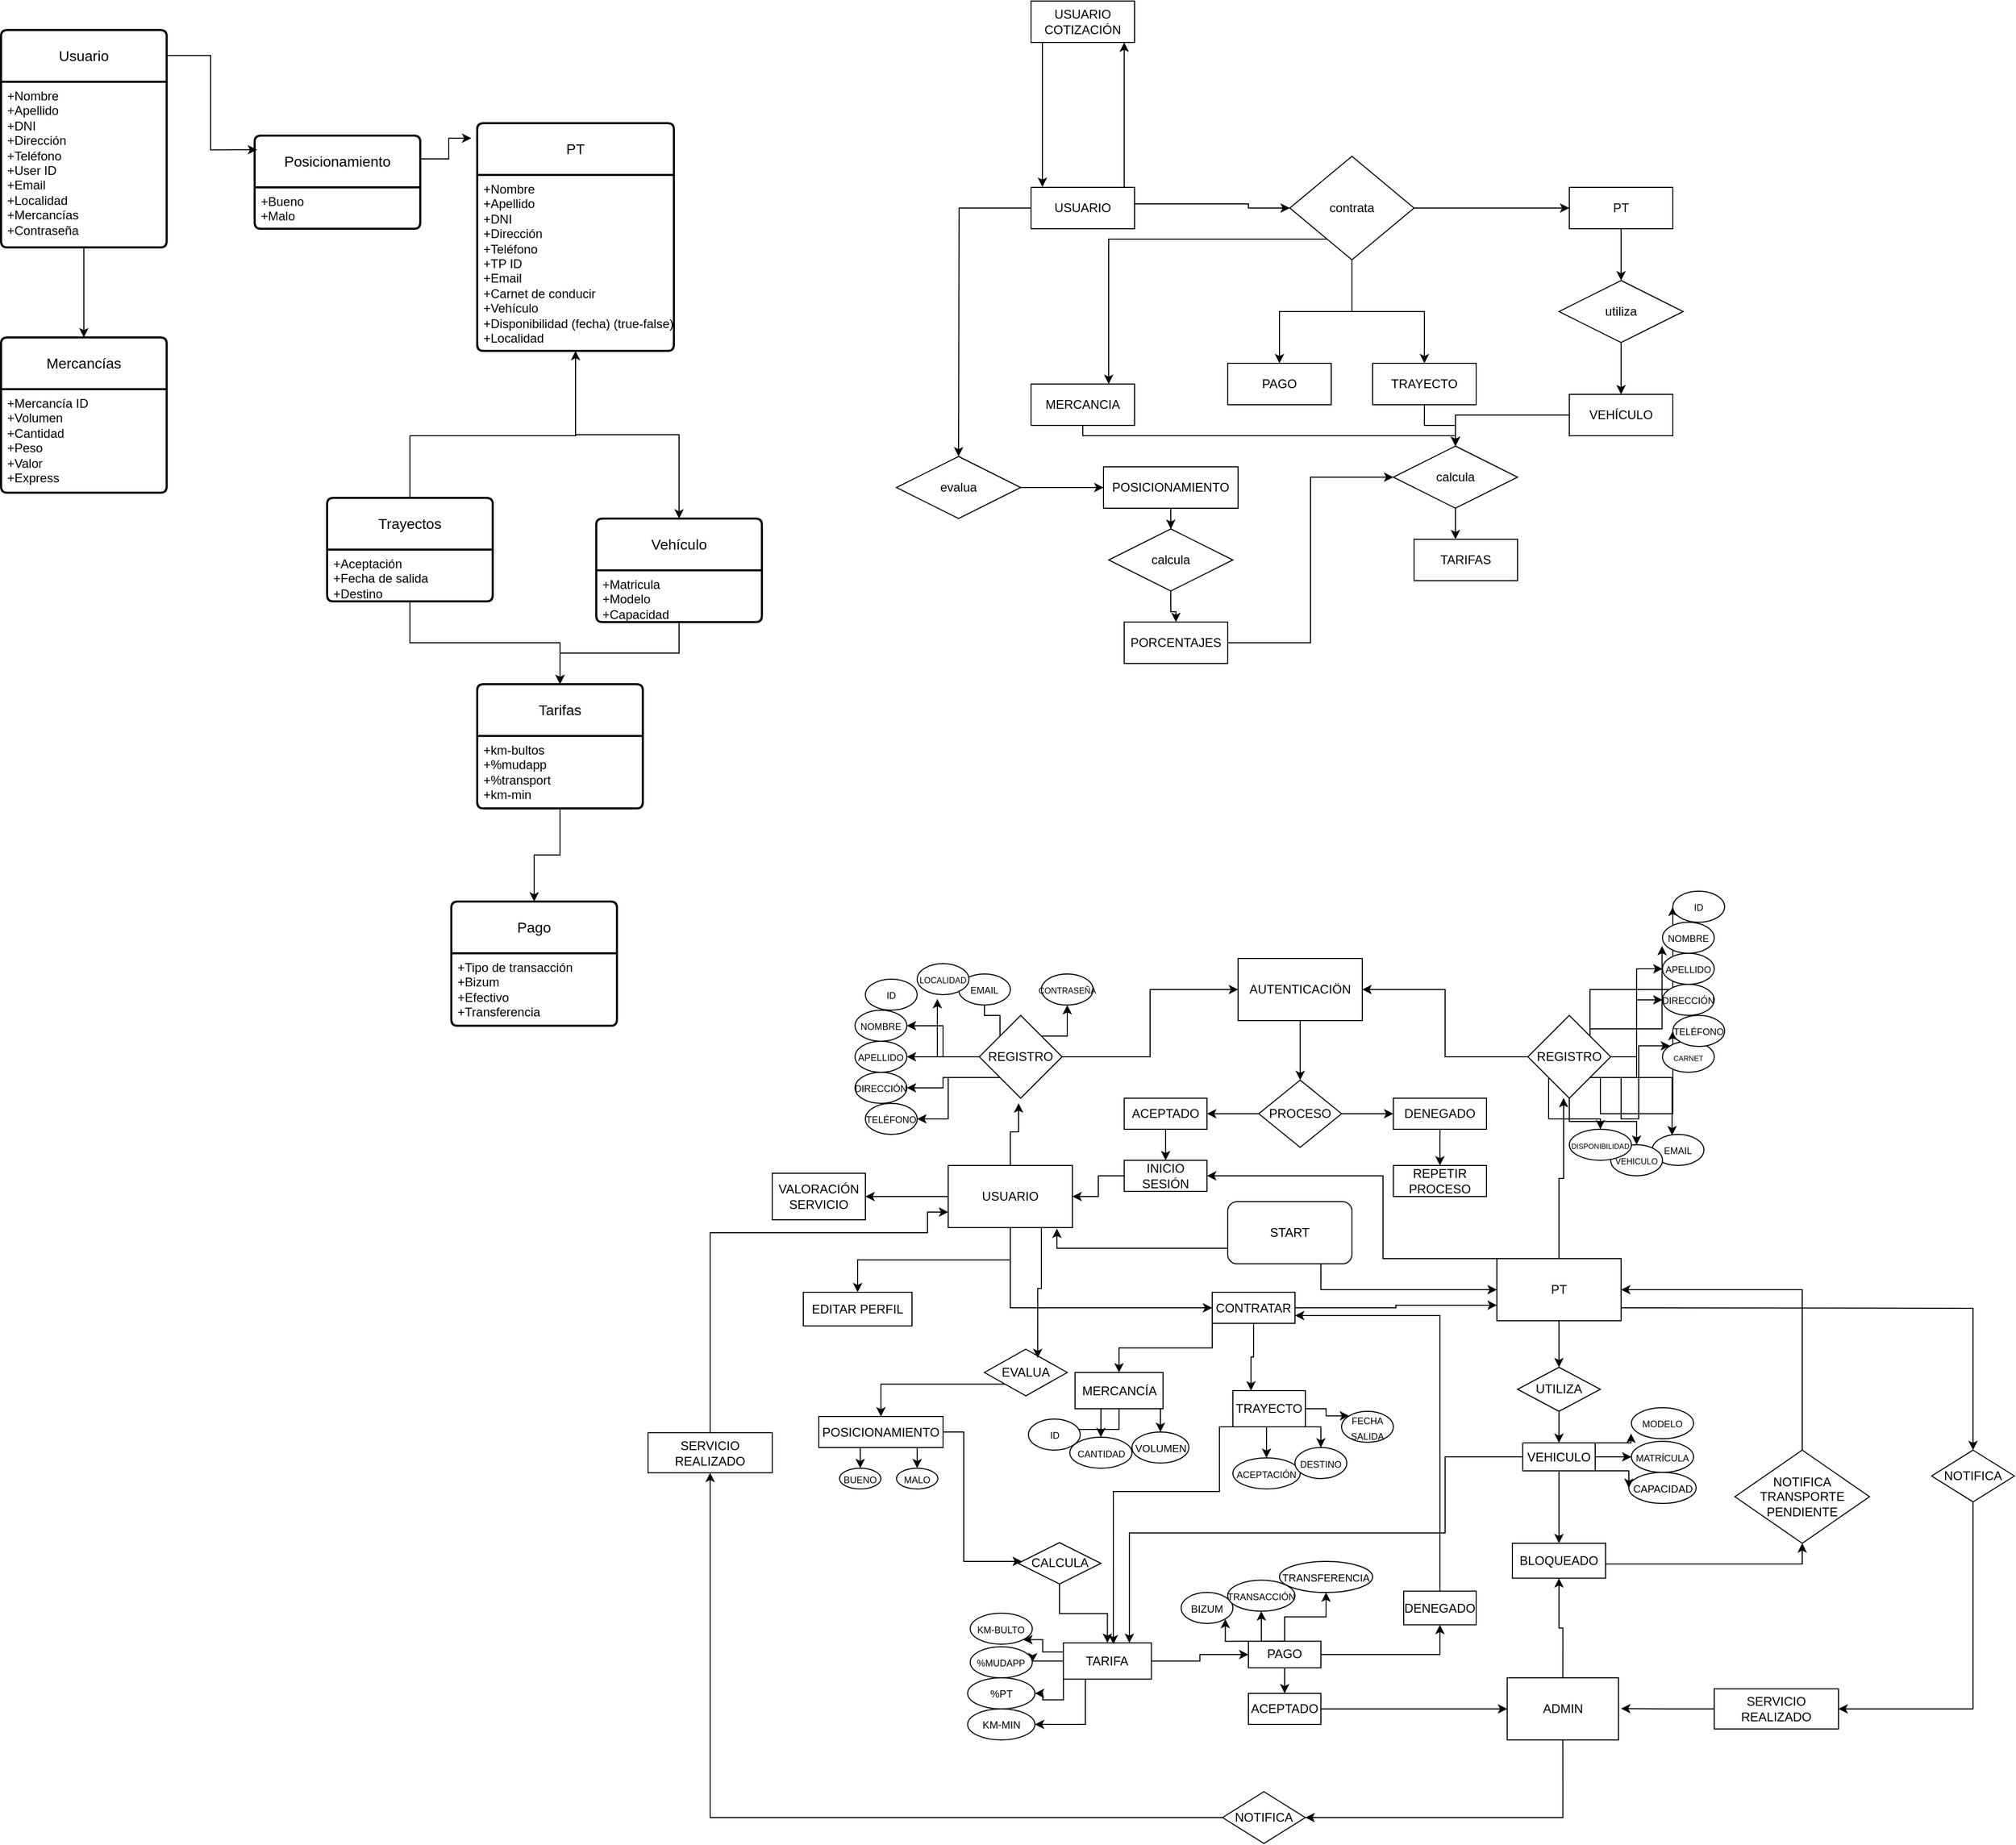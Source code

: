 <mxfile version="22.1.18" type="github">
  <diagram id="R2lEEEUBdFMjLlhIrx00" name="Page-1">
    <mxGraphModel dx="5630" dy="3637" grid="1" gridSize="10" guides="1" tooltips="1" connect="1" arrows="1" fold="1" page="1" pageScale="1" pageWidth="850" pageHeight="1100" math="0" shadow="0" extFonts="Permanent Marker^https://fonts.googleapis.com/css?family=Permanent+Marker">
      <root>
        <mxCell id="0" />
        <mxCell id="1" parent="0" />
        <mxCell id="s-wujuHhtaPkNqWGCWmi-6" style="edgeStyle=orthogonalEdgeStyle;rounded=0;orthogonalLoop=1;jettySize=auto;html=1;entryX=0;entryY=0.5;entryDx=0;entryDy=0;" parent="1" source="s-wujuHhtaPkNqWGCWmi-2" target="s-wujuHhtaPkNqWGCWmi-5" edge="1">
          <mxGeometry relative="1" as="geometry" />
        </mxCell>
        <mxCell id="s-wujuHhtaPkNqWGCWmi-42" style="edgeStyle=orthogonalEdgeStyle;rounded=0;orthogonalLoop=1;jettySize=auto;html=1;entryX=0.75;entryY=0;entryDx=0;entryDy=0;" parent="1" source="s-wujuHhtaPkNqWGCWmi-2" target="s-wujuHhtaPkNqWGCWmi-13" edge="1">
          <mxGeometry relative="1" as="geometry">
            <Array as="points">
              <mxPoint x="235" y="-830" />
            </Array>
          </mxGeometry>
        </mxCell>
        <mxCell id="s-wujuHhtaPkNqWGCWmi-43" style="edgeStyle=orthogonalEdgeStyle;rounded=0;orthogonalLoop=1;jettySize=auto;html=1;" parent="1" source="s-wujuHhtaPkNqWGCWmi-2" target="s-wujuHhtaPkNqWGCWmi-14" edge="1">
          <mxGeometry relative="1" as="geometry" />
        </mxCell>
        <mxCell id="s-wujuHhtaPkNqWGCWmi-44" style="edgeStyle=orthogonalEdgeStyle;rounded=0;orthogonalLoop=1;jettySize=auto;html=1;" parent="1" source="s-wujuHhtaPkNqWGCWmi-2" target="s-wujuHhtaPkNqWGCWmi-12" edge="1">
          <mxGeometry relative="1" as="geometry" />
        </mxCell>
        <mxCell id="s-wujuHhtaPkNqWGCWmi-2" value="contrata" style="shape=rhombus;perimeter=rhombusPerimeter;whiteSpace=wrap;html=1;align=center;" parent="1" vertex="1">
          <mxGeometry x="410" y="-910" width="120" height="100" as="geometry" />
        </mxCell>
        <mxCell id="s-wujuHhtaPkNqWGCWmi-25" style="edgeStyle=orthogonalEdgeStyle;rounded=0;orthogonalLoop=1;jettySize=auto;html=1;" parent="1" source="s-wujuHhtaPkNqWGCWmi-4" edge="1">
          <mxGeometry relative="1" as="geometry">
            <mxPoint x="90" y="-620" as="targetPoint" />
          </mxGeometry>
        </mxCell>
        <mxCell id="s-wujuHhtaPkNqWGCWmi-46" style="edgeStyle=orthogonalEdgeStyle;rounded=0;orthogonalLoop=1;jettySize=auto;html=1;" parent="1" source="s-wujuHhtaPkNqWGCWmi-4" target="s-wujuHhtaPkNqWGCWmi-45" edge="1">
          <mxGeometry relative="1" as="geometry">
            <Array as="points">
              <mxPoint x="250" y="-960" />
              <mxPoint x="250" y="-960" />
            </Array>
          </mxGeometry>
        </mxCell>
        <mxCell id="s-wujuHhtaPkNqWGCWmi-4" value="USUARIO" style="whiteSpace=wrap;html=1;align=center;" parent="1" vertex="1">
          <mxGeometry x="160" y="-880" width="100" height="40" as="geometry" />
        </mxCell>
        <mxCell id="s-wujuHhtaPkNqWGCWmi-29" style="edgeStyle=orthogonalEdgeStyle;rounded=0;orthogonalLoop=1;jettySize=auto;html=1;entryX=0.5;entryY=0;entryDx=0;entryDy=0;" parent="1" source="s-wujuHhtaPkNqWGCWmi-5" target="s-wujuHhtaPkNqWGCWmi-28" edge="1">
          <mxGeometry relative="1" as="geometry" />
        </mxCell>
        <mxCell id="s-wujuHhtaPkNqWGCWmi-5" value="PT" style="whiteSpace=wrap;html=1;align=center;" parent="1" vertex="1">
          <mxGeometry x="680" y="-880" width="100" height="40" as="geometry" />
        </mxCell>
        <mxCell id="s-wujuHhtaPkNqWGCWmi-10" style="edgeStyle=orthogonalEdgeStyle;rounded=0;orthogonalLoop=1;jettySize=auto;html=1;entryX=0;entryY=0.5;entryDx=0;entryDy=0;" parent="1" target="s-wujuHhtaPkNqWGCWmi-2" edge="1">
          <mxGeometry relative="1" as="geometry">
            <mxPoint x="260" y="-864" as="sourcePoint" />
            <mxPoint x="378.04" y="-855.85" as="targetPoint" />
            <Array as="points">
              <mxPoint x="370" y="-864" />
              <mxPoint x="370" y="-860" />
            </Array>
          </mxGeometry>
        </mxCell>
        <mxCell id="s-wujuHhtaPkNqWGCWmi-35" style="edgeStyle=orthogonalEdgeStyle;rounded=0;orthogonalLoop=1;jettySize=auto;html=1;entryX=0.5;entryY=0;entryDx=0;entryDy=0;" parent="1" source="s-wujuHhtaPkNqWGCWmi-11" target="s-wujuHhtaPkNqWGCWmi-32" edge="1">
          <mxGeometry relative="1" as="geometry" />
        </mxCell>
        <mxCell id="s-wujuHhtaPkNqWGCWmi-11" value="VEHÍCULO" style="whiteSpace=wrap;html=1;align=center;" parent="1" vertex="1">
          <mxGeometry x="680" y="-680" width="100" height="40" as="geometry" />
        </mxCell>
        <mxCell id="s-wujuHhtaPkNqWGCWmi-34" style="edgeStyle=orthogonalEdgeStyle;rounded=0;orthogonalLoop=1;jettySize=auto;html=1;entryX=0.5;entryY=0;entryDx=0;entryDy=0;" parent="1" source="s-wujuHhtaPkNqWGCWmi-12" target="s-wujuHhtaPkNqWGCWmi-32" edge="1">
          <mxGeometry relative="1" as="geometry" />
        </mxCell>
        <mxCell id="s-wujuHhtaPkNqWGCWmi-12" value="TRAYECTO" style="whiteSpace=wrap;html=1;align=center;" parent="1" vertex="1">
          <mxGeometry x="490" y="-710" width="100" height="40" as="geometry" />
        </mxCell>
        <mxCell id="s-wujuHhtaPkNqWGCWmi-33" style="edgeStyle=orthogonalEdgeStyle;rounded=0;orthogonalLoop=1;jettySize=auto;html=1;" parent="1" source="s-wujuHhtaPkNqWGCWmi-13" target="s-wujuHhtaPkNqWGCWmi-32" edge="1">
          <mxGeometry relative="1" as="geometry">
            <Array as="points">
              <mxPoint x="210" y="-640" />
              <mxPoint x="570" y="-640" />
            </Array>
          </mxGeometry>
        </mxCell>
        <mxCell id="s-wujuHhtaPkNqWGCWmi-13" value="MERCANCIA" style="whiteSpace=wrap;html=1;align=center;" parent="1" vertex="1">
          <mxGeometry x="160" y="-690" width="100" height="40" as="geometry" />
        </mxCell>
        <mxCell id="s-wujuHhtaPkNqWGCWmi-14" value="PAGO" style="whiteSpace=wrap;html=1;align=center;" parent="1" vertex="1">
          <mxGeometry x="350" y="-710" width="100" height="40" as="geometry" />
        </mxCell>
        <mxCell id="s-wujuHhtaPkNqWGCWmi-15" value="TARIFAS" style="whiteSpace=wrap;html=1;align=center;" parent="1" vertex="1">
          <mxGeometry x="530" y="-540" width="100" height="40" as="geometry" />
        </mxCell>
        <mxCell id="s-wujuHhtaPkNqWGCWmi-39" style="edgeStyle=orthogonalEdgeStyle;rounded=0;orthogonalLoop=1;jettySize=auto;html=1;entryX=0.5;entryY=0;entryDx=0;entryDy=0;" parent="1" source="s-wujuHhtaPkNqWGCWmi-16" target="s-wujuHhtaPkNqWGCWmi-38" edge="1">
          <mxGeometry relative="1" as="geometry" />
        </mxCell>
        <mxCell id="s-wujuHhtaPkNqWGCWmi-16" value="POSICIONAMIENTO" style="whiteSpace=wrap;html=1;align=center;" parent="1" vertex="1">
          <mxGeometry x="230" y="-610" width="130" height="40" as="geometry" />
        </mxCell>
        <mxCell id="s-wujuHhtaPkNqWGCWmi-41" style="edgeStyle=orthogonalEdgeStyle;rounded=0;orthogonalLoop=1;jettySize=auto;html=1;entryX=0;entryY=0.5;entryDx=0;entryDy=0;" parent="1" source="s-wujuHhtaPkNqWGCWmi-17" target="s-wujuHhtaPkNqWGCWmi-32" edge="1">
          <mxGeometry relative="1" as="geometry" />
        </mxCell>
        <mxCell id="s-wujuHhtaPkNqWGCWmi-17" value="PORCENTAJES" style="whiteSpace=wrap;html=1;align=center;" parent="1" vertex="1">
          <mxGeometry x="250" y="-460" width="100" height="40" as="geometry" />
        </mxCell>
        <mxCell id="s-wujuHhtaPkNqWGCWmi-26" style="edgeStyle=orthogonalEdgeStyle;rounded=0;orthogonalLoop=1;jettySize=auto;html=1;" parent="1" source="s-wujuHhtaPkNqWGCWmi-24" target="s-wujuHhtaPkNqWGCWmi-16" edge="1">
          <mxGeometry relative="1" as="geometry" />
        </mxCell>
        <mxCell id="s-wujuHhtaPkNqWGCWmi-24" value="evalua" style="shape=rhombus;perimeter=rhombusPerimeter;whiteSpace=wrap;html=1;align=center;" parent="1" vertex="1">
          <mxGeometry x="30" y="-620" width="120" height="60" as="geometry" />
        </mxCell>
        <mxCell id="s-wujuHhtaPkNqWGCWmi-30" style="edgeStyle=orthogonalEdgeStyle;rounded=0;orthogonalLoop=1;jettySize=auto;html=1;" parent="1" source="s-wujuHhtaPkNqWGCWmi-28" target="s-wujuHhtaPkNqWGCWmi-11" edge="1">
          <mxGeometry relative="1" as="geometry" />
        </mxCell>
        <mxCell id="s-wujuHhtaPkNqWGCWmi-28" value="utiliza" style="shape=rhombus;perimeter=rhombusPerimeter;whiteSpace=wrap;html=1;align=center;" parent="1" vertex="1">
          <mxGeometry x="670" y="-790" width="120" height="60" as="geometry" />
        </mxCell>
        <mxCell id="s-wujuHhtaPkNqWGCWmi-32" value="calcula" style="shape=rhombus;perimeter=rhombusPerimeter;whiteSpace=wrap;html=1;align=center;" parent="1" vertex="1">
          <mxGeometry x="510" y="-630" width="120" height="60" as="geometry" />
        </mxCell>
        <mxCell id="s-wujuHhtaPkNqWGCWmi-36" style="edgeStyle=orthogonalEdgeStyle;rounded=0;orthogonalLoop=1;jettySize=auto;html=1;entryX=0.4;entryY=0;entryDx=0;entryDy=0;entryPerimeter=0;" parent="1" source="s-wujuHhtaPkNqWGCWmi-32" target="s-wujuHhtaPkNqWGCWmi-15" edge="1">
          <mxGeometry relative="1" as="geometry" />
        </mxCell>
        <mxCell id="s-wujuHhtaPkNqWGCWmi-40" style="edgeStyle=orthogonalEdgeStyle;rounded=0;orthogonalLoop=1;jettySize=auto;html=1;" parent="1" source="s-wujuHhtaPkNqWGCWmi-38" target="s-wujuHhtaPkNqWGCWmi-17" edge="1">
          <mxGeometry relative="1" as="geometry" />
        </mxCell>
        <mxCell id="s-wujuHhtaPkNqWGCWmi-38" value="calcula" style="shape=rhombus;perimeter=rhombusPerimeter;whiteSpace=wrap;html=1;align=center;" parent="1" vertex="1">
          <mxGeometry x="235" y="-550" width="120" height="60" as="geometry" />
        </mxCell>
        <mxCell id="s-wujuHhtaPkNqWGCWmi-45" value="USUARIO COTIZACIÓN" style="whiteSpace=wrap;html=1;align=center;" parent="1" vertex="1">
          <mxGeometry x="160" y="-1060" width="100" height="40" as="geometry" />
        </mxCell>
        <mxCell id="s-wujuHhtaPkNqWGCWmi-47" style="edgeStyle=orthogonalEdgeStyle;rounded=0;orthogonalLoop=1;jettySize=auto;html=1;entryX=0.11;entryY=-0.01;entryDx=0;entryDy=0;entryPerimeter=0;" parent="1" source="s-wujuHhtaPkNqWGCWmi-45" target="s-wujuHhtaPkNqWGCWmi-4" edge="1">
          <mxGeometry relative="1" as="geometry">
            <Array as="points">
              <mxPoint x="180" y="-1020" />
              <mxPoint x="180" y="-1020" />
            </Array>
          </mxGeometry>
        </mxCell>
        <mxCell id="q2-BK6-ns6nN9b0wE0lk-145" style="edgeStyle=orthogonalEdgeStyle;rounded=0;orthogonalLoop=1;jettySize=auto;html=1;exitX=0.5;exitY=1;exitDx=0;exitDy=0;entryX=0.5;entryY=0;entryDx=0;entryDy=0;" parent="1" source="q2-BK6-ns6nN9b0wE0lk-79" target="q2-BK6-ns6nN9b0wE0lk-146" edge="1">
          <mxGeometry relative="1" as="geometry">
            <mxPoint x="60" y="220" as="targetPoint" />
          </mxGeometry>
        </mxCell>
        <mxCell id="q2-BK6-ns6nN9b0wE0lk-148" style="edgeStyle=orthogonalEdgeStyle;rounded=0;orthogonalLoop=1;jettySize=auto;html=1;exitX=0.5;exitY=1;exitDx=0;exitDy=0;entryX=0;entryY=0.5;entryDx=0;entryDy=0;" parent="1" source="q2-BK6-ns6nN9b0wE0lk-79" target="q2-BK6-ns6nN9b0wE0lk-147" edge="1">
          <mxGeometry relative="1" as="geometry" />
        </mxCell>
        <mxCell id="q2-BK6-ns6nN9b0wE0lk-282" value="" style="edgeStyle=orthogonalEdgeStyle;rounded=0;orthogonalLoop=1;jettySize=auto;html=1;" parent="1" source="q2-BK6-ns6nN9b0wE0lk-79" target="q2-BK6-ns6nN9b0wE0lk-281" edge="1">
          <mxGeometry relative="1" as="geometry" />
        </mxCell>
        <mxCell id="q2-BK6-ns6nN9b0wE0lk-79" value="USUARIO" style="rounded=0;whiteSpace=wrap;html=1;" parent="1" vertex="1">
          <mxGeometry x="80" y="65" width="120" height="60" as="geometry" />
        </mxCell>
        <mxCell id="q2-BK6-ns6nN9b0wE0lk-191" style="edgeStyle=orthogonalEdgeStyle;rounded=0;orthogonalLoop=1;jettySize=auto;html=1;exitX=0.5;exitY=1;exitDx=0;exitDy=0;" parent="1" source="q2-BK6-ns6nN9b0wE0lk-80" edge="1">
          <mxGeometry relative="1" as="geometry">
            <mxPoint x="670" y="260" as="targetPoint" />
          </mxGeometry>
        </mxCell>
        <mxCell id="MvOR6zMKKu_bMq5TuMZP-7" value="" style="edgeStyle=orthogonalEdgeStyle;rounded=0;orthogonalLoop=1;jettySize=auto;html=1;entryX=0.5;entryY=0;entryDx=0;entryDy=0;" parent="1" target="MvOR6zMKKu_bMq5TuMZP-6" edge="1">
          <mxGeometry relative="1" as="geometry">
            <mxPoint x="730" y="202.46" as="sourcePoint" />
            <mxPoint x="1070.059" y="357.497" as="targetPoint" />
          </mxGeometry>
        </mxCell>
        <mxCell id="-ImEtv6ixxM5F0CSCClO-10" style="edgeStyle=orthogonalEdgeStyle;rounded=0;orthogonalLoop=1;jettySize=auto;html=1;exitX=0;exitY=0;exitDx=0;exitDy=0;entryX=1;entryY=0.5;entryDx=0;entryDy=0;" edge="1" parent="1" source="q2-BK6-ns6nN9b0wE0lk-80" target="q2-BK6-ns6nN9b0wE0lk-137">
          <mxGeometry relative="1" as="geometry">
            <Array as="points">
              <mxPoint x="500" y="155" />
              <mxPoint x="500" y="75" />
            </Array>
          </mxGeometry>
        </mxCell>
        <mxCell id="q2-BK6-ns6nN9b0wE0lk-80" value="PT" style="rounded=0;whiteSpace=wrap;html=1;" parent="1" vertex="1">
          <mxGeometry x="610" y="155" width="120" height="60" as="geometry" />
        </mxCell>
        <mxCell id="q2-BK6-ns6nN9b0wE0lk-83" style="edgeStyle=orthogonalEdgeStyle;rounded=0;orthogonalLoop=1;jettySize=auto;html=1;exitX=1;exitY=0.5;exitDx=0;exitDy=0;entryX=0;entryY=0.5;entryDx=0;entryDy=0;" parent="1" source="q2-BK6-ns6nN9b0wE0lk-84" target="q2-BK6-ns6nN9b0wE0lk-87" edge="1">
          <mxGeometry relative="1" as="geometry">
            <mxPoint x="360" y="-130" as="targetPoint" />
          </mxGeometry>
        </mxCell>
        <mxCell id="q2-BK6-ns6nN9b0wE0lk-105" style="edgeStyle=orthogonalEdgeStyle;rounded=0;orthogonalLoop=1;jettySize=auto;html=1;entryX=1;entryY=0.5;entryDx=0;entryDy=0;" parent="1" source="q2-BK6-ns6nN9b0wE0lk-84" target="q2-BK6-ns6nN9b0wE0lk-93" edge="1">
          <mxGeometry relative="1" as="geometry">
            <mxPoint x="80" y="-35" as="sourcePoint" />
          </mxGeometry>
        </mxCell>
        <mxCell id="q2-BK6-ns6nN9b0wE0lk-106" style="edgeStyle=orthogonalEdgeStyle;rounded=0;orthogonalLoop=1;jettySize=auto;html=1;entryX=1;entryY=0.5;entryDx=0;entryDy=0;" parent="1" source="q2-BK6-ns6nN9b0wE0lk-84" target="q2-BK6-ns6nN9b0wE0lk-95" edge="1">
          <mxGeometry relative="1" as="geometry">
            <mxPoint x="80" y="-35" as="sourcePoint" />
          </mxGeometry>
        </mxCell>
        <mxCell id="q2-BK6-ns6nN9b0wE0lk-110" style="edgeStyle=orthogonalEdgeStyle;rounded=0;orthogonalLoop=1;jettySize=auto;html=1;exitX=0;exitY=0;exitDx=0;exitDy=0;entryX=0.5;entryY=0;entryDx=0;entryDy=0;" parent="1" source="q2-BK6-ns6nN9b0wE0lk-84" target="q2-BK6-ns6nN9b0wE0lk-97" edge="1">
          <mxGeometry relative="1" as="geometry">
            <mxPoint x="130" y="-170" as="sourcePoint" />
            <Array as="points">
              <mxPoint x="130" y="-80" />
              <mxPoint x="115" y="-80" />
            </Array>
          </mxGeometry>
        </mxCell>
        <mxCell id="q2-BK6-ns6nN9b0wE0lk-140" style="edgeStyle=orthogonalEdgeStyle;rounded=0;orthogonalLoop=1;jettySize=auto;html=1;exitX=0;exitY=1;exitDx=0;exitDy=0;entryX=1;entryY=0.5;entryDx=0;entryDy=0;" parent="1" source="q2-BK6-ns6nN9b0wE0lk-84" target="q2-BK6-ns6nN9b0wE0lk-94" edge="1">
          <mxGeometry relative="1" as="geometry" />
        </mxCell>
        <mxCell id="q2-BK6-ns6nN9b0wE0lk-141" style="edgeStyle=orthogonalEdgeStyle;rounded=0;orthogonalLoop=1;jettySize=auto;html=1;exitX=0;exitY=1;exitDx=0;exitDy=0;entryX=1;entryY=0.5;entryDx=0;entryDy=0;" parent="1" source="q2-BK6-ns6nN9b0wE0lk-84" target="q2-BK6-ns6nN9b0wE0lk-98" edge="1">
          <mxGeometry relative="1" as="geometry" />
        </mxCell>
        <mxCell id="q2-BK6-ns6nN9b0wE0lk-142" style="edgeStyle=orthogonalEdgeStyle;rounded=0;orthogonalLoop=1;jettySize=auto;html=1;exitX=1;exitY=0;exitDx=0;exitDy=0;entryX=0.5;entryY=1;entryDx=0;entryDy=0;" parent="1" source="q2-BK6-ns6nN9b0wE0lk-84" target="q2-BK6-ns6nN9b0wE0lk-103" edge="1">
          <mxGeometry relative="1" as="geometry" />
        </mxCell>
        <mxCell id="q2-BK6-ns6nN9b0wE0lk-84" value="REGISTRO" style="rhombus;whiteSpace=wrap;html=1;" parent="1" vertex="1">
          <mxGeometry x="110" y="-80" width="80" height="80" as="geometry" />
        </mxCell>
        <mxCell id="-ImEtv6ixxM5F0CSCClO-2" style="edgeStyle=orthogonalEdgeStyle;rounded=0;orthogonalLoop=1;jettySize=auto;html=1;exitX=0.5;exitY=1;exitDx=0;exitDy=0;entryX=0.5;entryY=0;entryDx=0;entryDy=0;" edge="1" parent="1" source="q2-BK6-ns6nN9b0wE0lk-87" target="-ImEtv6ixxM5F0CSCClO-1">
          <mxGeometry relative="1" as="geometry" />
        </mxCell>
        <mxCell id="q2-BK6-ns6nN9b0wE0lk-87" value="AUTENTICACIÖN" style="rounded=0;whiteSpace=wrap;html=1;" parent="1" vertex="1">
          <mxGeometry x="360" y="-135" width="120" height="60" as="geometry" />
        </mxCell>
        <mxCell id="q2-BK6-ns6nN9b0wE0lk-138" style="edgeStyle=orthogonalEdgeStyle;rounded=0;orthogonalLoop=1;jettySize=auto;html=1;exitX=0.5;exitY=1;exitDx=0;exitDy=0;" parent="1" source="q2-BK6-ns6nN9b0wE0lk-88" target="q2-BK6-ns6nN9b0wE0lk-137" edge="1">
          <mxGeometry relative="1" as="geometry" />
        </mxCell>
        <mxCell id="q2-BK6-ns6nN9b0wE0lk-88" value="ACEPTADO" style="whiteSpace=wrap;html=1;align=center;" parent="1" vertex="1">
          <mxGeometry x="250" width="80" height="30" as="geometry" />
        </mxCell>
        <mxCell id="q2-BK6-ns6nN9b0wE0lk-136" style="edgeStyle=orthogonalEdgeStyle;rounded=0;orthogonalLoop=1;jettySize=auto;html=1;exitX=0.5;exitY=1;exitDx=0;exitDy=0;entryX=0.5;entryY=0;entryDx=0;entryDy=0;" parent="1" source="q2-BK6-ns6nN9b0wE0lk-89" target="q2-BK6-ns6nN9b0wE0lk-135" edge="1">
          <mxGeometry relative="1" as="geometry" />
        </mxCell>
        <mxCell id="q2-BK6-ns6nN9b0wE0lk-89" value="DENEGADO" style="whiteSpace=wrap;html=1;align=center;" parent="1" vertex="1">
          <mxGeometry x="510" width="90" height="30" as="geometry" />
        </mxCell>
        <mxCell id="q2-BK6-ns6nN9b0wE0lk-90" style="edgeStyle=orthogonalEdgeStyle;rounded=0;orthogonalLoop=1;jettySize=auto;html=1;exitX=0;exitY=0.5;exitDx=0;exitDy=0;entryX=1;entryY=0.5;entryDx=0;entryDy=0;" parent="1" source="q2-BK6-ns6nN9b0wE0lk-91" target="q2-BK6-ns6nN9b0wE0lk-87" edge="1">
          <mxGeometry relative="1" as="geometry">
            <mxPoint x="480" y="-130" as="targetPoint" />
          </mxGeometry>
        </mxCell>
        <mxCell id="q2-BK6-ns6nN9b0wE0lk-126" style="edgeStyle=orthogonalEdgeStyle;rounded=0;orthogonalLoop=1;jettySize=auto;html=1;exitX=0;exitY=1;exitDx=0;exitDy=0;entryX=0.5;entryY=0;entryDx=0;entryDy=0;" parent="1" source="q2-BK6-ns6nN9b0wE0lk-91" target="q2-BK6-ns6nN9b0wE0lk-124" edge="1">
          <mxGeometry relative="1" as="geometry" />
        </mxCell>
        <mxCell id="q2-BK6-ns6nN9b0wE0lk-127" style="edgeStyle=orthogonalEdgeStyle;rounded=0;orthogonalLoop=1;jettySize=auto;html=1;exitX=0.5;exitY=1;exitDx=0;exitDy=0;entryX=0.5;entryY=0;entryDx=0;entryDy=0;" parent="1" source="q2-BK6-ns6nN9b0wE0lk-91" target="q2-BK6-ns6nN9b0wE0lk-117" edge="1">
          <mxGeometry relative="1" as="geometry" />
        </mxCell>
        <mxCell id="q2-BK6-ns6nN9b0wE0lk-129" style="edgeStyle=orthogonalEdgeStyle;rounded=0;orthogonalLoop=1;jettySize=auto;html=1;exitX=1;exitY=1;exitDx=0;exitDy=0;entryX=0;entryY=0;entryDx=0;entryDy=0;" parent="1" source="q2-BK6-ns6nN9b0wE0lk-91" target="q2-BK6-ns6nN9b0wE0lk-118" edge="1">
          <mxGeometry relative="1" as="geometry">
            <Array as="points">
              <mxPoint x="730" y="-20" />
              <mxPoint x="730" y="20" />
              <mxPoint x="747" y="20" />
            </Array>
          </mxGeometry>
        </mxCell>
        <mxCell id="q2-BK6-ns6nN9b0wE0lk-130" style="edgeStyle=orthogonalEdgeStyle;rounded=0;orthogonalLoop=1;jettySize=auto;html=1;exitX=1;exitY=1;exitDx=0;exitDy=0;entryX=0;entryY=0.5;entryDx=0;entryDy=0;" parent="1" source="q2-BK6-ns6nN9b0wE0lk-91" target="q2-BK6-ns6nN9b0wE0lk-123" edge="1">
          <mxGeometry relative="1" as="geometry">
            <Array as="points">
              <mxPoint x="710" y="-20" />
              <mxPoint x="710" y="15" />
            </Array>
          </mxGeometry>
        </mxCell>
        <mxCell id="q2-BK6-ns6nN9b0wE0lk-131" style="edgeStyle=orthogonalEdgeStyle;rounded=0;orthogonalLoop=1;jettySize=auto;html=1;exitX=1;exitY=1;exitDx=0;exitDy=0;entryX=0;entryY=0.5;entryDx=0;entryDy=0;" parent="1" source="q2-BK6-ns6nN9b0wE0lk-91" target="q2-BK6-ns6nN9b0wE0lk-120" edge="1">
          <mxGeometry relative="1" as="geometry" />
        </mxCell>
        <mxCell id="q2-BK6-ns6nN9b0wE0lk-132" style="edgeStyle=orthogonalEdgeStyle;rounded=0;orthogonalLoop=1;jettySize=auto;html=1;exitX=1;exitY=0.5;exitDx=0;exitDy=0;entryX=0;entryY=0.5;entryDx=0;entryDy=0;" parent="1" source="q2-BK6-ns6nN9b0wE0lk-91" target="q2-BK6-ns6nN9b0wE0lk-121" edge="1">
          <mxGeometry relative="1" as="geometry" />
        </mxCell>
        <mxCell id="q2-BK6-ns6nN9b0wE0lk-134" style="edgeStyle=orthogonalEdgeStyle;rounded=0;orthogonalLoop=1;jettySize=auto;html=1;exitX=1;exitY=0;exitDx=0;exitDy=0;entryX=0;entryY=0.5;entryDx=0;entryDy=0;" parent="1" source="q2-BK6-ns6nN9b0wE0lk-91" target="q2-BK6-ns6nN9b0wE0lk-122" edge="1">
          <mxGeometry relative="1" as="geometry">
            <Array as="points">
              <mxPoint x="700" y="-105" />
            </Array>
          </mxGeometry>
        </mxCell>
        <mxCell id="q2-BK6-ns6nN9b0wE0lk-91" value="REGISTRO" style="rhombus;whiteSpace=wrap;html=1;" parent="1" vertex="1">
          <mxGeometry x="640" y="-80" width="80" height="80" as="geometry" />
        </mxCell>
        <mxCell id="q2-BK6-ns6nN9b0wE0lk-93" value="&lt;font style=&quot;font-size: 9px;&quot;&gt;NOMBRE&lt;/font&gt;" style="ellipse;whiteSpace=wrap;html=1;" parent="1" vertex="1">
          <mxGeometry x="-10" y="-85" width="50" height="30" as="geometry" />
        </mxCell>
        <mxCell id="q2-BK6-ns6nN9b0wE0lk-94" value="&lt;font style=&quot;font-size: 9px;&quot;&gt;DIRECCIÓN&lt;/font&gt;" style="ellipse;whiteSpace=wrap;html=1;" parent="1" vertex="1">
          <mxGeometry x="-10" y="-25" width="50" height="30" as="geometry" />
        </mxCell>
        <mxCell id="q2-BK6-ns6nN9b0wE0lk-95" value="&lt;font style=&quot;font-size: 9px;&quot;&gt;APELLIDO&lt;/font&gt;" style="ellipse;whiteSpace=wrap;html=1;" parent="1" vertex="1">
          <mxGeometry x="-10" y="-55" width="50" height="30" as="geometry" />
        </mxCell>
        <mxCell id="q2-BK6-ns6nN9b0wE0lk-96" value="&lt;font style=&quot;font-size: 9px;&quot;&gt;ID&lt;/font&gt;" style="ellipse;whiteSpace=wrap;html=1;" parent="1" vertex="1">
          <mxGeometry y="-115" width="50" height="30" as="geometry" />
        </mxCell>
        <mxCell id="q2-BK6-ns6nN9b0wE0lk-97" value="&lt;font style=&quot;font-size: 9px;&quot;&gt;EMAIL&lt;/font&gt;" style="ellipse;whiteSpace=wrap;html=1;" parent="1" vertex="1">
          <mxGeometry x="90" y="-120" width="50" height="30" as="geometry" />
        </mxCell>
        <mxCell id="q2-BK6-ns6nN9b0wE0lk-98" value="&lt;font style=&quot;font-size: 9px;&quot;&gt;TELÉFONO&lt;/font&gt;" style="ellipse;whiteSpace=wrap;html=1;" parent="1" vertex="1">
          <mxGeometry y="5" width="50" height="30" as="geometry" />
        </mxCell>
        <mxCell id="q2-BK6-ns6nN9b0wE0lk-100" value="&lt;font style=&quot;font-size: 8px;&quot;&gt;LOCALIDAD&lt;/font&gt;" style="ellipse;whiteSpace=wrap;html=1;" parent="1" vertex="1">
          <mxGeometry x="50" y="-130" width="50" height="30" as="geometry" />
        </mxCell>
        <mxCell id="q2-BK6-ns6nN9b0wE0lk-103" value="&lt;font style=&quot;font-size: 8px;&quot;&gt;CONTRASEÑA&lt;/font&gt;" style="ellipse;whiteSpace=wrap;html=1;" parent="1" vertex="1">
          <mxGeometry x="170" y="-120" width="50" height="30" as="geometry" />
        </mxCell>
        <mxCell id="q2-BK6-ns6nN9b0wE0lk-116" value="&lt;font style=&quot;font-size: 9px;&quot;&gt;EMAIL&lt;/font&gt;" style="ellipse;whiteSpace=wrap;html=1;" parent="1" vertex="1">
          <mxGeometry x="760" y="35" width="50" height="30" as="geometry" />
        </mxCell>
        <mxCell id="q2-BK6-ns6nN9b0wE0lk-117" value="&lt;font style=&quot;font-size: 8px;&quot;&gt;VEHICULO&lt;/font&gt;" style="ellipse;whiteSpace=wrap;html=1;" parent="1" vertex="1">
          <mxGeometry x="720" y="45" width="50" height="30" as="geometry" />
        </mxCell>
        <mxCell id="q2-BK6-ns6nN9b0wE0lk-118" value="&lt;font style=&quot;font-size: 7px;&quot;&gt;CARNET&lt;/font&gt;" style="ellipse;whiteSpace=wrap;html=1;" parent="1" vertex="1">
          <mxGeometry x="770" y="-55" width="50" height="30" as="geometry" />
        </mxCell>
        <mxCell id="q2-BK6-ns6nN9b0wE0lk-119" value="&lt;font style=&quot;font-size: 9px;&quot;&gt;NOMBRE&lt;/font&gt;" style="ellipse;whiteSpace=wrap;html=1;" parent="1" vertex="1">
          <mxGeometry x="770" y="-170" width="50" height="30" as="geometry" />
        </mxCell>
        <mxCell id="q2-BK6-ns6nN9b0wE0lk-120" value="&lt;font style=&quot;font-size: 9px;&quot;&gt;DIRECCIÓN&lt;/font&gt;" style="ellipse;whiteSpace=wrap;html=1;" parent="1" vertex="1">
          <mxGeometry x="770" y="-110" width="50" height="30" as="geometry" />
        </mxCell>
        <mxCell id="q2-BK6-ns6nN9b0wE0lk-121" value="&lt;font style=&quot;font-size: 9px;&quot;&gt;APELLIDO&lt;/font&gt;" style="ellipse;whiteSpace=wrap;html=1;" parent="1" vertex="1">
          <mxGeometry x="770" y="-140" width="50" height="30" as="geometry" />
        </mxCell>
        <mxCell id="q2-BK6-ns6nN9b0wE0lk-122" value="&lt;font style=&quot;font-size: 9px;&quot;&gt;ID&lt;/font&gt;" style="ellipse;whiteSpace=wrap;html=1;" parent="1" vertex="1">
          <mxGeometry x="780" y="-200" width="50" height="30" as="geometry" />
        </mxCell>
        <mxCell id="q2-BK6-ns6nN9b0wE0lk-123" value="&lt;font style=&quot;font-size: 9px;&quot;&gt;TELÉFONO&lt;/font&gt;" style="ellipse;whiteSpace=wrap;html=1;" parent="1" vertex="1">
          <mxGeometry x="780" y="-80" width="50" height="30" as="geometry" />
        </mxCell>
        <mxCell id="q2-BK6-ns6nN9b0wE0lk-124" value="&lt;font style=&quot;font-size: 7px;&quot;&gt;DISPONIBILIDAD&lt;/font&gt;" style="ellipse;whiteSpace=wrap;html=1;" parent="1" vertex="1">
          <mxGeometry x="680" y="30" width="60" height="30" as="geometry" />
        </mxCell>
        <mxCell id="q2-BK6-ns6nN9b0wE0lk-128" style="edgeStyle=orthogonalEdgeStyle;rounded=0;orthogonalLoop=1;jettySize=auto;html=1;exitX=1;exitY=1;exitDx=0;exitDy=0;entryX=0.386;entryY=0.029;entryDx=0;entryDy=0;entryPerimeter=0;" parent="1" source="q2-BK6-ns6nN9b0wE0lk-91" target="q2-BK6-ns6nN9b0wE0lk-116" edge="1">
          <mxGeometry relative="1" as="geometry" />
        </mxCell>
        <mxCell id="q2-BK6-ns6nN9b0wE0lk-133" style="edgeStyle=orthogonalEdgeStyle;rounded=0;orthogonalLoop=1;jettySize=auto;html=1;exitX=1;exitY=0;exitDx=0;exitDy=0;entryX=-0.008;entryY=0.764;entryDx=0;entryDy=0;entryPerimeter=0;" parent="1" source="q2-BK6-ns6nN9b0wE0lk-91" target="q2-BK6-ns6nN9b0wE0lk-119" edge="1">
          <mxGeometry relative="1" as="geometry">
            <Array as="points">
              <mxPoint x="700" y="-67" />
            </Array>
          </mxGeometry>
        </mxCell>
        <mxCell id="q2-BK6-ns6nN9b0wE0lk-135" value="REPETIR PROCESO" style="rounded=0;whiteSpace=wrap;html=1;" parent="1" vertex="1">
          <mxGeometry x="510" y="65" width="90" height="30" as="geometry" />
        </mxCell>
        <mxCell id="q2-BK6-ns6nN9b0wE0lk-144" style="edgeStyle=orthogonalEdgeStyle;rounded=0;orthogonalLoop=1;jettySize=auto;html=1;exitX=0;exitY=0.5;exitDx=0;exitDy=0;entryX=1;entryY=0.5;entryDx=0;entryDy=0;" parent="1" source="q2-BK6-ns6nN9b0wE0lk-137" target="q2-BK6-ns6nN9b0wE0lk-79" edge="1">
          <mxGeometry relative="1" as="geometry" />
        </mxCell>
        <mxCell id="q2-BK6-ns6nN9b0wE0lk-137" value="INICIO SESIÓN" style="rounded=0;whiteSpace=wrap;html=1;" parent="1" vertex="1">
          <mxGeometry x="250" y="60" width="80" height="30" as="geometry" />
        </mxCell>
        <mxCell id="q2-BK6-ns6nN9b0wE0lk-139" style="edgeStyle=orthogonalEdgeStyle;rounded=0;orthogonalLoop=1;jettySize=auto;html=1;exitX=0;exitY=0.5;exitDx=0;exitDy=0;entryX=0.39;entryY=1.138;entryDx=0;entryDy=0;entryPerimeter=0;" parent="1" source="q2-BK6-ns6nN9b0wE0lk-84" target="q2-BK6-ns6nN9b0wE0lk-100" edge="1">
          <mxGeometry relative="1" as="geometry" />
        </mxCell>
        <mxCell id="q2-BK6-ns6nN9b0wE0lk-143" style="edgeStyle=orthogonalEdgeStyle;rounded=0;orthogonalLoop=1;jettySize=auto;html=1;exitX=0.5;exitY=0;exitDx=0;exitDy=0;entryX=0.475;entryY=1.061;entryDx=0;entryDy=0;entryPerimeter=0;" parent="1" source="q2-BK6-ns6nN9b0wE0lk-79" target="q2-BK6-ns6nN9b0wE0lk-84" edge="1">
          <mxGeometry relative="1" as="geometry" />
        </mxCell>
        <mxCell id="q2-BK6-ns6nN9b0wE0lk-146" value="EDITAR PERFIL" style="rounded=0;whiteSpace=wrap;html=1;" parent="1" vertex="1">
          <mxGeometry x="-60" y="187.5" width="105" height="32.5" as="geometry" />
        </mxCell>
        <mxCell id="q2-BK6-ns6nN9b0wE0lk-202" style="edgeStyle=orthogonalEdgeStyle;rounded=0;orthogonalLoop=1;jettySize=auto;html=1;exitX=0;exitY=1;exitDx=0;exitDy=0;" parent="1" source="q2-BK6-ns6nN9b0wE0lk-147" target="q2-BK6-ns6nN9b0wE0lk-184" edge="1">
          <mxGeometry relative="1" as="geometry" />
        </mxCell>
        <mxCell id="q2-BK6-ns6nN9b0wE0lk-205" style="edgeStyle=orthogonalEdgeStyle;rounded=0;orthogonalLoop=1;jettySize=auto;html=1;exitX=1;exitY=0.5;exitDx=0;exitDy=0;entryX=0;entryY=0.75;entryDx=0;entryDy=0;" parent="1" source="q2-BK6-ns6nN9b0wE0lk-147" target="q2-BK6-ns6nN9b0wE0lk-80" edge="1">
          <mxGeometry relative="1" as="geometry" />
        </mxCell>
        <mxCell id="q2-BK6-ns6nN9b0wE0lk-268" style="edgeStyle=orthogonalEdgeStyle;rounded=0;orthogonalLoop=1;jettySize=auto;html=1;exitX=0.5;exitY=1;exitDx=0;exitDy=0;entryX=0.25;entryY=0;entryDx=0;entryDy=0;" parent="1" source="q2-BK6-ns6nN9b0wE0lk-147" target="q2-BK6-ns6nN9b0wE0lk-173" edge="1">
          <mxGeometry relative="1" as="geometry" />
        </mxCell>
        <mxCell id="q2-BK6-ns6nN9b0wE0lk-147" value="CONTRATAR" style="rounded=0;whiteSpace=wrap;html=1;" parent="1" vertex="1">
          <mxGeometry x="335" y="187.5" width="80" height="30" as="geometry" />
        </mxCell>
        <mxCell id="q2-BK6-ns6nN9b0wE0lk-164" style="edgeStyle=orthogonalEdgeStyle;rounded=0;orthogonalLoop=1;jettySize=auto;html=1;exitX=1;exitY=1;exitDx=0;exitDy=0;" parent="1" source="q2-BK6-ns6nN9b0wE0lk-151" target="q2-BK6-ns6nN9b0wE0lk-152" edge="1">
          <mxGeometry relative="1" as="geometry" />
        </mxCell>
        <mxCell id="q2-BK6-ns6nN9b0wE0lk-151" value="EVALUA" style="rhombus;whiteSpace=wrap;html=1;" parent="1" vertex="1">
          <mxGeometry x="115" y="242.5" width="80" height="45" as="geometry" />
        </mxCell>
        <mxCell id="q2-BK6-ns6nN9b0wE0lk-157" style="edgeStyle=orthogonalEdgeStyle;rounded=0;orthogonalLoop=1;jettySize=auto;html=1;exitX=0.5;exitY=1;exitDx=0;exitDy=0;entryX=0.5;entryY=0;entryDx=0;entryDy=0;" parent="1" source="q2-BK6-ns6nN9b0wE0lk-152" target="q2-BK6-ns6nN9b0wE0lk-155" edge="1">
          <mxGeometry relative="1" as="geometry" />
        </mxCell>
        <mxCell id="q2-BK6-ns6nN9b0wE0lk-172" value="" style="edgeStyle=orthogonalEdgeStyle;rounded=0;orthogonalLoop=1;jettySize=auto;html=1;" parent="1" source="q2-BK6-ns6nN9b0wE0lk-152" target="q2-BK6-ns6nN9b0wE0lk-171" edge="1">
          <mxGeometry relative="1" as="geometry">
            <Array as="points">
              <mxPoint x="95" y="322.5" />
              <mxPoint x="95" y="447.5" />
            </Array>
          </mxGeometry>
        </mxCell>
        <mxCell id="MvOR6zMKKu_bMq5TuMZP-1" style="edgeStyle=orthogonalEdgeStyle;rounded=0;orthogonalLoop=1;jettySize=auto;html=1;exitX=0.75;exitY=1;exitDx=0;exitDy=0;entryX=0.5;entryY=0;entryDx=0;entryDy=0;" parent="1" source="q2-BK6-ns6nN9b0wE0lk-152" target="q2-BK6-ns6nN9b0wE0lk-156" edge="1">
          <mxGeometry relative="1" as="geometry" />
        </mxCell>
        <mxCell id="q2-BK6-ns6nN9b0wE0lk-152" value="POSICIONAMIENTO" style="rounded=0;whiteSpace=wrap;html=1;" parent="1" vertex="1">
          <mxGeometry x="-45" y="307.5" width="120" height="30" as="geometry" />
        </mxCell>
        <mxCell id="q2-BK6-ns6nN9b0wE0lk-155" value="&lt;font style=&quot;font-size: 9px;&quot;&gt;BUENO&lt;/font&gt;" style="ellipse;whiteSpace=wrap;html=1;" parent="1" vertex="1">
          <mxGeometry x="-25" y="357.5" width="40" height="20" as="geometry" />
        </mxCell>
        <mxCell id="q2-BK6-ns6nN9b0wE0lk-156" value="&lt;font style=&quot;font-size: 9px;&quot;&gt;MALO&lt;/font&gt;" style="ellipse;whiteSpace=wrap;html=1;" parent="1" vertex="1">
          <mxGeometry x="30" y="357.5" width="40" height="20" as="geometry" />
        </mxCell>
        <mxCell id="q2-BK6-ns6nN9b0wE0lk-161" style="edgeStyle=orthogonalEdgeStyle;rounded=0;orthogonalLoop=1;jettySize=auto;html=1;exitX=0.5;exitY=0;exitDx=0;exitDy=0;entryX=0.431;entryY=0.997;entryDx=0;entryDy=0;entryPerimeter=0;" parent="1" source="q2-BK6-ns6nN9b0wE0lk-80" target="q2-BK6-ns6nN9b0wE0lk-91" edge="1">
          <mxGeometry relative="1" as="geometry" />
        </mxCell>
        <mxCell id="q2-BK6-ns6nN9b0wE0lk-245" style="edgeStyle=orthogonalEdgeStyle;rounded=0;orthogonalLoop=1;jettySize=auto;html=1;exitX=0.5;exitY=1;exitDx=0;exitDy=0;entryX=0.5;entryY=0;entryDx=0;entryDy=0;" parent="1" source="q2-BK6-ns6nN9b0wE0lk-171" target="q2-BK6-ns6nN9b0wE0lk-207" edge="1">
          <mxGeometry relative="1" as="geometry" />
        </mxCell>
        <mxCell id="q2-BK6-ns6nN9b0wE0lk-171" value="CALCULA" style="rhombus;whiteSpace=wrap;html=1;rounded=0;" parent="1" vertex="1">
          <mxGeometry x="147.5" y="429.37" width="80" height="40" as="geometry" />
        </mxCell>
        <mxCell id="q2-BK6-ns6nN9b0wE0lk-178" style="edgeStyle=orthogonalEdgeStyle;rounded=0;orthogonalLoop=1;jettySize=auto;html=1;exitX=0.5;exitY=1;exitDx=0;exitDy=0;entryX=0.5;entryY=0;entryDx=0;entryDy=0;" parent="1" source="q2-BK6-ns6nN9b0wE0lk-173" target="q2-BK6-ns6nN9b0wE0lk-176" edge="1">
          <mxGeometry relative="1" as="geometry" />
        </mxCell>
        <mxCell id="q2-BK6-ns6nN9b0wE0lk-180" style="edgeStyle=orthogonalEdgeStyle;rounded=0;orthogonalLoop=1;jettySize=auto;html=1;exitX=1;exitY=1;exitDx=0;exitDy=0;entryX=0.5;entryY=0;entryDx=0;entryDy=0;" parent="1" source="q2-BK6-ns6nN9b0wE0lk-173" target="q2-BK6-ns6nN9b0wE0lk-179" edge="1">
          <mxGeometry relative="1" as="geometry" />
        </mxCell>
        <mxCell id="q2-BK6-ns6nN9b0wE0lk-265" style="edgeStyle=orthogonalEdgeStyle;rounded=0;orthogonalLoop=1;jettySize=auto;html=1;exitX=1;exitY=0.5;exitDx=0;exitDy=0;entryX=0;entryY=0;entryDx=0;entryDy=0;" parent="1" source="q2-BK6-ns6nN9b0wE0lk-173" target="q2-BK6-ns6nN9b0wE0lk-175" edge="1">
          <mxGeometry relative="1" as="geometry" />
        </mxCell>
        <mxCell id="q2-BK6-ns6nN9b0wE0lk-173" value="TRAYECTO" style="whiteSpace=wrap;html=1;rounded=0;" parent="1" vertex="1">
          <mxGeometry x="355" y="282.5" width="70" height="35" as="geometry" />
        </mxCell>
        <mxCell id="q2-BK6-ns6nN9b0wE0lk-175" value="&lt;font style=&quot;font-size: 9px;&quot;&gt;FECHA SALIDA&lt;/font&gt;" style="ellipse;whiteSpace=wrap;html=1;" parent="1" vertex="1">
          <mxGeometry x="460" y="302.5" width="50" height="30" as="geometry" />
        </mxCell>
        <mxCell id="q2-BK6-ns6nN9b0wE0lk-176" value="&lt;font style=&quot;font-size: 9px;&quot;&gt;ACEPTACIÓN&lt;/font&gt;" style="ellipse;whiteSpace=wrap;html=1;" parent="1" vertex="1">
          <mxGeometry x="355" y="347.5" width="65" height="30" as="geometry" />
        </mxCell>
        <mxCell id="q2-BK6-ns6nN9b0wE0lk-179" value="&lt;font style=&quot;font-size: 9px;&quot;&gt;DESTINO&lt;/font&gt;" style="ellipse;whiteSpace=wrap;html=1;" parent="1" vertex="1">
          <mxGeometry x="415" y="337.5" width="50" height="30" as="geometry" />
        </mxCell>
        <mxCell id="q2-BK6-ns6nN9b0wE0lk-181" style="edgeStyle=orthogonalEdgeStyle;rounded=0;orthogonalLoop=1;jettySize=auto;html=1;exitX=0.5;exitY=1;exitDx=0;exitDy=0;entryX=1;entryY=0;entryDx=0;entryDy=0;" parent="1" source="q2-BK6-ns6nN9b0wE0lk-184" target="q2-BK6-ns6nN9b0wE0lk-185" edge="1">
          <mxGeometry relative="1" as="geometry" />
        </mxCell>
        <mxCell id="q2-BK6-ns6nN9b0wE0lk-182" style="edgeStyle=orthogonalEdgeStyle;rounded=0;orthogonalLoop=1;jettySize=auto;html=1;exitX=0.5;exitY=1;exitDx=0;exitDy=0;entryX=0.5;entryY=0;entryDx=0;entryDy=0;" parent="1" source="q2-BK6-ns6nN9b0wE0lk-184" target="q2-BK6-ns6nN9b0wE0lk-186" edge="1">
          <mxGeometry relative="1" as="geometry" />
        </mxCell>
        <mxCell id="q2-BK6-ns6nN9b0wE0lk-183" style="edgeStyle=orthogonalEdgeStyle;rounded=0;orthogonalLoop=1;jettySize=auto;html=1;exitX=1;exitY=1;exitDx=0;exitDy=0;entryX=0.5;entryY=0;entryDx=0;entryDy=0;" parent="1" source="q2-BK6-ns6nN9b0wE0lk-184" target="q2-BK6-ns6nN9b0wE0lk-187" edge="1">
          <mxGeometry relative="1" as="geometry" />
        </mxCell>
        <mxCell id="q2-BK6-ns6nN9b0wE0lk-184" value="MERCANCÍA" style="whiteSpace=wrap;html=1;rounded=0;" parent="1" vertex="1">
          <mxGeometry x="202.5" y="265" width="85" height="35" as="geometry" />
        </mxCell>
        <mxCell id="q2-BK6-ns6nN9b0wE0lk-185" value="&lt;font style=&quot;font-size: 9px;&quot;&gt;ID&lt;/font&gt;" style="ellipse;whiteSpace=wrap;html=1;" parent="1" vertex="1">
          <mxGeometry x="157.5" y="310" width="50" height="30" as="geometry" />
        </mxCell>
        <mxCell id="q2-BK6-ns6nN9b0wE0lk-186" value="&lt;font style=&quot;font-size: 9px;&quot;&gt;CANTIDAD&lt;/font&gt;" style="ellipse;whiteSpace=wrap;html=1;" parent="1" vertex="1">
          <mxGeometry x="197.5" y="327.5" width="60" height="30" as="geometry" />
        </mxCell>
        <mxCell id="q2-BK6-ns6nN9b0wE0lk-187" value="&lt;font size=&quot;1&quot;&gt;VOLUMEN&lt;/font&gt;" style="ellipse;whiteSpace=wrap;html=1;" parent="1" vertex="1">
          <mxGeometry x="257.5" y="322.5" width="55" height="30" as="geometry" />
        </mxCell>
        <mxCell id="q2-BK6-ns6nN9b0wE0lk-195" style="edgeStyle=orthogonalEdgeStyle;rounded=0;orthogonalLoop=1;jettySize=auto;html=1;exitX=0.5;exitY=1;exitDx=0;exitDy=0;entryX=0.5;entryY=0;entryDx=0;entryDy=0;" parent="1" source="q2-BK6-ns6nN9b0wE0lk-192" target="q2-BK6-ns6nN9b0wE0lk-193" edge="1">
          <mxGeometry relative="1" as="geometry" />
        </mxCell>
        <mxCell id="q2-BK6-ns6nN9b0wE0lk-192" value="UTILIZA" style="rhombus;whiteSpace=wrap;html=1;" parent="1" vertex="1">
          <mxGeometry x="630" y="260" width="80" height="42.5" as="geometry" />
        </mxCell>
        <mxCell id="q2-BK6-ns6nN9b0wE0lk-200" style="edgeStyle=orthogonalEdgeStyle;rounded=0;orthogonalLoop=1;jettySize=auto;html=1;exitX=1;exitY=0.5;exitDx=0;exitDy=0;entryX=0;entryY=0.5;entryDx=0;entryDy=0;" parent="1" source="q2-BK6-ns6nN9b0wE0lk-193" target="q2-BK6-ns6nN9b0wE0lk-197" edge="1">
          <mxGeometry relative="1" as="geometry" />
        </mxCell>
        <mxCell id="q2-BK6-ns6nN9b0wE0lk-257" style="edgeStyle=orthogonalEdgeStyle;rounded=0;orthogonalLoop=1;jettySize=auto;html=1;exitX=0.5;exitY=1;exitDx=0;exitDy=0;" parent="1" source="q2-BK6-ns6nN9b0wE0lk-193" target="q2-BK6-ns6nN9b0wE0lk-247" edge="1">
          <mxGeometry relative="1" as="geometry" />
        </mxCell>
        <mxCell id="q2-BK6-ns6nN9b0wE0lk-269" style="edgeStyle=orthogonalEdgeStyle;rounded=0;orthogonalLoop=1;jettySize=auto;html=1;exitX=0;exitY=0.5;exitDx=0;exitDy=0;entryX=0.75;entryY=0;entryDx=0;entryDy=0;" parent="1" source="q2-BK6-ns6nN9b0wE0lk-193" target="q2-BK6-ns6nN9b0wE0lk-207" edge="1">
          <mxGeometry relative="1" as="geometry">
            <Array as="points">
              <mxPoint x="560" y="347" />
              <mxPoint x="560" y="420" />
              <mxPoint x="255" y="420" />
            </Array>
          </mxGeometry>
        </mxCell>
        <mxCell id="q2-BK6-ns6nN9b0wE0lk-193" value="VEHICULO" style="whiteSpace=wrap;html=1;" parent="1" vertex="1">
          <mxGeometry x="635" y="333.02" width="70" height="27" as="geometry" />
        </mxCell>
        <mxCell id="q2-BK6-ns6nN9b0wE0lk-196" value="&lt;font style=&quot;font-size: 9px;&quot;&gt;MODELO&lt;/font&gt;" style="ellipse;whiteSpace=wrap;html=1;" parent="1" vertex="1">
          <mxGeometry x="740" y="299.02" width="60" height="30" as="geometry" />
        </mxCell>
        <mxCell id="q2-BK6-ns6nN9b0wE0lk-197" value="&lt;font style=&quot;font-size: 9px;&quot;&gt;MATRÍCULA&lt;/font&gt;" style="ellipse;whiteSpace=wrap;html=1;" parent="1" vertex="1">
          <mxGeometry x="740" y="331.52" width="60" height="30" as="geometry" />
        </mxCell>
        <mxCell id="q2-BK6-ns6nN9b0wE0lk-198" value="&lt;font size=&quot;1&quot;&gt;CAPACIDAD&lt;/font&gt;" style="ellipse;whiteSpace=wrap;html=1;" parent="1" vertex="1">
          <mxGeometry x="737.5" y="361.52" width="65" height="30" as="geometry" />
        </mxCell>
        <mxCell id="q2-BK6-ns6nN9b0wE0lk-199" style="edgeStyle=orthogonalEdgeStyle;rounded=0;orthogonalLoop=1;jettySize=auto;html=1;exitX=1;exitY=0;exitDx=0;exitDy=0;entryX=-0.006;entryY=0.832;entryDx=0;entryDy=0;entryPerimeter=0;" parent="1" source="q2-BK6-ns6nN9b0wE0lk-193" target="q2-BK6-ns6nN9b0wE0lk-196" edge="1">
          <mxGeometry relative="1" as="geometry" />
        </mxCell>
        <mxCell id="q2-BK6-ns6nN9b0wE0lk-201" style="edgeStyle=orthogonalEdgeStyle;rounded=0;orthogonalLoop=1;jettySize=auto;html=1;exitX=1;exitY=1;exitDx=0;exitDy=0;entryX=0;entryY=0.5;entryDx=0;entryDy=0;" parent="1" source="q2-BK6-ns6nN9b0wE0lk-193" target="q2-BK6-ns6nN9b0wE0lk-198" edge="1">
          <mxGeometry relative="1" as="geometry" />
        </mxCell>
        <mxCell id="q2-BK6-ns6nN9b0wE0lk-219" value="" style="edgeStyle=orthogonalEdgeStyle;rounded=0;orthogonalLoop=1;jettySize=auto;html=1;" parent="1" source="q2-BK6-ns6nN9b0wE0lk-207" target="q2-BK6-ns6nN9b0wE0lk-218" edge="1">
          <mxGeometry relative="1" as="geometry" />
        </mxCell>
        <mxCell id="q2-BK6-ns6nN9b0wE0lk-241" style="edgeStyle=orthogonalEdgeStyle;rounded=0;orthogonalLoop=1;jettySize=auto;html=1;exitX=0;exitY=0.25;exitDx=0;exitDy=0;entryX=1;entryY=1;entryDx=0;entryDy=0;" parent="1" source="q2-BK6-ns6nN9b0wE0lk-207" target="q2-BK6-ns6nN9b0wE0lk-210" edge="1">
          <mxGeometry relative="1" as="geometry" />
        </mxCell>
        <mxCell id="q2-BK6-ns6nN9b0wE0lk-242" style="edgeStyle=orthogonalEdgeStyle;rounded=0;orthogonalLoop=1;jettySize=auto;html=1;exitX=0;exitY=0.5;exitDx=0;exitDy=0;entryX=1;entryY=0.5;entryDx=0;entryDy=0;" parent="1" source="q2-BK6-ns6nN9b0wE0lk-207" target="q2-BK6-ns6nN9b0wE0lk-211" edge="1">
          <mxGeometry relative="1" as="geometry" />
        </mxCell>
        <mxCell id="q2-BK6-ns6nN9b0wE0lk-243" style="edgeStyle=orthogonalEdgeStyle;rounded=0;orthogonalLoop=1;jettySize=auto;html=1;exitX=0;exitY=1;exitDx=0;exitDy=0;" parent="1" source="q2-BK6-ns6nN9b0wE0lk-207" target="q2-BK6-ns6nN9b0wE0lk-212" edge="1">
          <mxGeometry relative="1" as="geometry" />
        </mxCell>
        <mxCell id="q2-BK6-ns6nN9b0wE0lk-244" style="edgeStyle=orthogonalEdgeStyle;rounded=0;orthogonalLoop=1;jettySize=auto;html=1;exitX=0.25;exitY=1;exitDx=0;exitDy=0;entryX=1;entryY=0.5;entryDx=0;entryDy=0;" parent="1" source="q2-BK6-ns6nN9b0wE0lk-207" target="q2-BK6-ns6nN9b0wE0lk-213" edge="1">
          <mxGeometry relative="1" as="geometry" />
        </mxCell>
        <mxCell id="q2-BK6-ns6nN9b0wE0lk-207" value="TARIFA" style="whiteSpace=wrap;html=1;rounded=0;" parent="1" vertex="1">
          <mxGeometry x="191.25" y="526.25" width="85" height="35" as="geometry" />
        </mxCell>
        <mxCell id="q2-BK6-ns6nN9b0wE0lk-210" value="&lt;font style=&quot;font-size: 9px;&quot;&gt;KM-BULTO&lt;/font&gt;" style="ellipse;whiteSpace=wrap;html=1;" parent="1" vertex="1">
          <mxGeometry x="101.25" y="497.5" width="60" height="30" as="geometry" />
        </mxCell>
        <mxCell id="q2-BK6-ns6nN9b0wE0lk-211" value="&lt;font style=&quot;font-size: 9px;&quot;&gt;%MUDAPP&lt;/font&gt;" style="ellipse;whiteSpace=wrap;html=1;" parent="1" vertex="1">
          <mxGeometry x="101.25" y="530" width="60" height="30" as="geometry" />
        </mxCell>
        <mxCell id="q2-BK6-ns6nN9b0wE0lk-212" value="&lt;font size=&quot;1&quot;&gt;%PT&lt;/font&gt;" style="ellipse;whiteSpace=wrap;html=1;" parent="1" vertex="1">
          <mxGeometry x="98.75" y="560" width="65" height="30" as="geometry" />
        </mxCell>
        <mxCell id="q2-BK6-ns6nN9b0wE0lk-213" value="&lt;font size=&quot;1&quot;&gt;KM-MIN&lt;/font&gt;" style="ellipse;whiteSpace=wrap;html=1;" parent="1" vertex="1">
          <mxGeometry x="98.75" y="590" width="65" height="30" as="geometry" />
        </mxCell>
        <mxCell id="q2-BK6-ns6nN9b0wE0lk-223" style="edgeStyle=orthogonalEdgeStyle;rounded=0;orthogonalLoop=1;jettySize=auto;html=1;exitX=0.5;exitY=0;exitDx=0;exitDy=0;entryX=0.5;entryY=1;entryDx=0;entryDy=0;" parent="1" source="q2-BK6-ns6nN9b0wE0lk-218" target="q2-BK6-ns6nN9b0wE0lk-222" edge="1">
          <mxGeometry relative="1" as="geometry" />
        </mxCell>
        <mxCell id="q2-BK6-ns6nN9b0wE0lk-224" style="edgeStyle=orthogonalEdgeStyle;rounded=0;orthogonalLoop=1;jettySize=auto;html=1;exitX=0.5;exitY=0;exitDx=0;exitDy=0;entryX=0.5;entryY=1;entryDx=0;entryDy=0;" parent="1" source="q2-BK6-ns6nN9b0wE0lk-218" target="q2-BK6-ns6nN9b0wE0lk-221" edge="1">
          <mxGeometry relative="1" as="geometry" />
        </mxCell>
        <mxCell id="q2-BK6-ns6nN9b0wE0lk-225" style="edgeStyle=orthogonalEdgeStyle;rounded=0;orthogonalLoop=1;jettySize=auto;html=1;exitX=0;exitY=0;exitDx=0;exitDy=0;entryX=1;entryY=1;entryDx=0;entryDy=0;" parent="1" source="q2-BK6-ns6nN9b0wE0lk-218" target="q2-BK6-ns6nN9b0wE0lk-220" edge="1">
          <mxGeometry relative="1" as="geometry" />
        </mxCell>
        <mxCell id="q2-BK6-ns6nN9b0wE0lk-274" value="" style="edgeStyle=orthogonalEdgeStyle;rounded=0;orthogonalLoop=1;jettySize=auto;html=1;" parent="1" source="q2-BK6-ns6nN9b0wE0lk-218" target="q2-BK6-ns6nN9b0wE0lk-273" edge="1">
          <mxGeometry relative="1" as="geometry" />
        </mxCell>
        <mxCell id="q2-BK6-ns6nN9b0wE0lk-278" value="" style="edgeStyle=orthogonalEdgeStyle;rounded=0;orthogonalLoop=1;jettySize=auto;html=1;" parent="1" source="q2-BK6-ns6nN9b0wE0lk-218" target="q2-BK6-ns6nN9b0wE0lk-277" edge="1">
          <mxGeometry relative="1" as="geometry" />
        </mxCell>
        <mxCell id="q2-BK6-ns6nN9b0wE0lk-218" value="PAGO" style="whiteSpace=wrap;html=1;rounded=0;" parent="1" vertex="1">
          <mxGeometry x="370" y="524.68" width="70" height="25.63" as="geometry" />
        </mxCell>
        <mxCell id="q2-BK6-ns6nN9b0wE0lk-220" value="&lt;font size=&quot;1&quot;&gt;BIZUM&lt;/font&gt;" style="ellipse;whiteSpace=wrap;html=1;" parent="1" vertex="1">
          <mxGeometry x="305" y="477.5" width="50" height="30" as="geometry" />
        </mxCell>
        <mxCell id="q2-BK6-ns6nN9b0wE0lk-221" value="&lt;font style=&quot;font-size: 9px;&quot;&gt;TRANSACCIÓN&lt;/font&gt;" style="ellipse;whiteSpace=wrap;html=1;" parent="1" vertex="1">
          <mxGeometry x="350" y="465.63" width="65" height="30" as="geometry" />
        </mxCell>
        <mxCell id="q2-BK6-ns6nN9b0wE0lk-222" value="&lt;font size=&quot;1&quot;&gt;TRANSFERENCIA&lt;/font&gt;" style="ellipse;whiteSpace=wrap;html=1;" parent="1" vertex="1">
          <mxGeometry x="400" y="447.5" width="90" height="30" as="geometry" />
        </mxCell>
        <mxCell id="q2-BK6-ns6nN9b0wE0lk-264" style="edgeStyle=orthogonalEdgeStyle;rounded=0;orthogonalLoop=1;jettySize=auto;html=1;exitX=1;exitY=0.5;exitDx=0;exitDy=0;entryX=0.5;entryY=1;entryDx=0;entryDy=0;" parent="1" source="q2-BK6-ns6nN9b0wE0lk-247" target="q2-BK6-ns6nN9b0wE0lk-262" edge="1">
          <mxGeometry relative="1" as="geometry">
            <Array as="points">
              <mxPoint x="715" y="450" />
              <mxPoint x="905" y="450" />
            </Array>
          </mxGeometry>
        </mxCell>
        <mxCell id="q2-BK6-ns6nN9b0wE0lk-247" value="BLOQUEADO" style="rounded=0;whiteSpace=wrap;html=1;" parent="1" vertex="1">
          <mxGeometry x="625" y="430" width="90" height="33.75" as="geometry" />
        </mxCell>
        <mxCell id="q2-BK6-ns6nN9b0wE0lk-260" style="edgeStyle=orthogonalEdgeStyle;rounded=0;orthogonalLoop=1;jettySize=auto;html=1;exitX=0.5;exitY=0;exitDx=0;exitDy=0;entryX=0.5;entryY=1;entryDx=0;entryDy=0;" parent="1" source="q2-BK6-ns6nN9b0wE0lk-252" target="q2-BK6-ns6nN9b0wE0lk-247" edge="1">
          <mxGeometry relative="1" as="geometry" />
        </mxCell>
        <mxCell id="MvOR6zMKKu_bMq5TuMZP-14" style="edgeStyle=orthogonalEdgeStyle;rounded=0;orthogonalLoop=1;jettySize=auto;html=1;exitX=0.5;exitY=1;exitDx=0;exitDy=0;entryX=1;entryY=0.5;entryDx=0;entryDy=0;" parent="1" source="q2-BK6-ns6nN9b0wE0lk-252" target="MvOR6zMKKu_bMq5TuMZP-12" edge="1">
          <mxGeometry relative="1" as="geometry" />
        </mxCell>
        <mxCell id="q2-BK6-ns6nN9b0wE0lk-252" value="ADMIN" style="rounded=0;whiteSpace=wrap;html=1;" parent="1" vertex="1">
          <mxGeometry x="620" y="560" width="107.5" height="60" as="geometry" />
        </mxCell>
        <mxCell id="q2-BK6-ns6nN9b0wE0lk-263" style="edgeStyle=orthogonalEdgeStyle;rounded=0;orthogonalLoop=1;jettySize=auto;html=1;exitX=0.5;exitY=0;exitDx=0;exitDy=0;entryX=1;entryY=0.5;entryDx=0;entryDy=0;" parent="1" source="q2-BK6-ns6nN9b0wE0lk-262" target="q2-BK6-ns6nN9b0wE0lk-80" edge="1">
          <mxGeometry relative="1" as="geometry" />
        </mxCell>
        <mxCell id="q2-BK6-ns6nN9b0wE0lk-262" value="NOTIFICA&lt;br&gt;TRANSPORTE PENDIENTE" style="rhombus;whiteSpace=wrap;html=1;" parent="1" vertex="1">
          <mxGeometry x="840" y="340" width="130" height="90" as="geometry" />
        </mxCell>
        <mxCell id="q2-BK6-ns6nN9b0wE0lk-266" style="edgeStyle=orthogonalEdgeStyle;rounded=0;orthogonalLoop=1;jettySize=auto;html=1;exitX=0.25;exitY=1;exitDx=0;exitDy=0;entryX=0.568;entryY=0.038;entryDx=0;entryDy=0;entryPerimeter=0;" parent="1" source="q2-BK6-ns6nN9b0wE0lk-173" target="q2-BK6-ns6nN9b0wE0lk-207" edge="1">
          <mxGeometry relative="1" as="geometry">
            <Array as="points">
              <mxPoint x="342" y="380" />
              <mxPoint x="240" y="380" />
            </Array>
          </mxGeometry>
        </mxCell>
        <mxCell id="q2-BK6-ns6nN9b0wE0lk-267" style="edgeStyle=orthogonalEdgeStyle;rounded=0;orthogonalLoop=1;jettySize=auto;html=1;exitX=0.75;exitY=1;exitDx=0;exitDy=0;entryX=0.643;entryY=0.19;entryDx=0;entryDy=0;entryPerimeter=0;" parent="1" source="q2-BK6-ns6nN9b0wE0lk-79" target="q2-BK6-ns6nN9b0wE0lk-151" edge="1">
          <mxGeometry relative="1" as="geometry" />
        </mxCell>
        <mxCell id="q2-BK6-ns6nN9b0wE0lk-275" style="edgeStyle=orthogonalEdgeStyle;rounded=0;orthogonalLoop=1;jettySize=auto;html=1;exitX=1;exitY=0.5;exitDx=0;exitDy=0;entryX=0;entryY=0.5;entryDx=0;entryDy=0;" parent="1" source="q2-BK6-ns6nN9b0wE0lk-273" target="q2-BK6-ns6nN9b0wE0lk-252" edge="1">
          <mxGeometry relative="1" as="geometry" />
        </mxCell>
        <mxCell id="q2-BK6-ns6nN9b0wE0lk-273" value="ACEPTADO" style="whiteSpace=wrap;html=1;rounded=0;" parent="1" vertex="1">
          <mxGeometry x="370" y="575" width="70" height="30" as="geometry" />
        </mxCell>
        <mxCell id="q2-BK6-ns6nN9b0wE0lk-279" style="edgeStyle=orthogonalEdgeStyle;rounded=0;orthogonalLoop=1;jettySize=auto;html=1;exitX=0.5;exitY=0;exitDx=0;exitDy=0;entryX=1;entryY=0.75;entryDx=0;entryDy=0;" parent="1" source="q2-BK6-ns6nN9b0wE0lk-277" target="q2-BK6-ns6nN9b0wE0lk-147" edge="1">
          <mxGeometry relative="1" as="geometry" />
        </mxCell>
        <mxCell id="q2-BK6-ns6nN9b0wE0lk-277" value="DENEGADO" style="whiteSpace=wrap;html=1;rounded=0;" parent="1" vertex="1">
          <mxGeometry x="520" y="476.25" width="70" height="32.5" as="geometry" />
        </mxCell>
        <mxCell id="q2-BK6-ns6nN9b0wE0lk-281" value="VALORACIÓN SERVICIO" style="whiteSpace=wrap;html=1;rounded=0;" parent="1" vertex="1">
          <mxGeometry x="-90" y="72.5" width="90" height="45" as="geometry" />
        </mxCell>
        <mxCell id="k3-REupOYzTaqmPFZi1l-1" value="Usuario" style="swimlane;childLayout=stackLayout;horizontal=1;startSize=50;horizontalStack=0;rounded=1;fontSize=14;fontStyle=0;strokeWidth=2;resizeParent=0;resizeLast=1;shadow=0;dashed=0;align=center;arcSize=4;whiteSpace=wrap;html=1;" parent="1" vertex="1">
          <mxGeometry x="-835" y="-1032" width="160" height="210" as="geometry" />
        </mxCell>
        <mxCell id="k3-REupOYzTaqmPFZi1l-2" value="+Nombre&lt;br&gt;+Apellido&lt;br&gt;+DNI&lt;br&gt;+Dirección&lt;br&gt;+Teléfono&lt;br&gt;+User ID&lt;br&gt;+Email&lt;br&gt;+Localidad&lt;br&gt;+Mercancías&lt;br&gt;+Contraseña" style="align=left;strokeColor=none;fillColor=none;spacingLeft=4;fontSize=12;verticalAlign=top;resizable=0;rotatable=0;part=1;html=1;" parent="k3-REupOYzTaqmPFZi1l-1" vertex="1">
          <mxGeometry y="50" width="160" height="160" as="geometry" />
        </mxCell>
        <mxCell id="MvOR6zMKKu_bMq5TuMZP-9" style="edgeStyle=orthogonalEdgeStyle;rounded=0;orthogonalLoop=1;jettySize=auto;html=1;exitX=0;exitY=0.5;exitDx=0;exitDy=0;" parent="1" source="MvOR6zMKKu_bMq5TuMZP-5" edge="1">
          <mxGeometry relative="1" as="geometry">
            <mxPoint x="730" y="589.706" as="targetPoint" />
          </mxGeometry>
        </mxCell>
        <mxCell id="k3-REupOYzTaqmPFZi1l-3" value="PT" style="swimlane;childLayout=stackLayout;horizontal=1;startSize=50;horizontalStack=0;rounded=1;fontSize=14;fontStyle=0;strokeWidth=2;resizeParent=0;resizeLast=1;shadow=0;dashed=0;align=center;arcSize=4;whiteSpace=wrap;html=1;" parent="1" vertex="1">
          <mxGeometry x="-375" y="-942" width="190" height="220" as="geometry" />
        </mxCell>
        <mxCell id="k3-REupOYzTaqmPFZi1l-4" value="+Nombre&lt;br&gt;+Apellido&lt;br&gt;+DNI&lt;br&gt;+Dirección&lt;br&gt;+Teléfono&lt;br&gt;+TP ID&lt;br&gt;+Email&lt;br&gt;+Carnet de conducir&lt;br&gt;+Vehículo&lt;br&gt;+Disponibilidad (fecha) (true-false)&lt;br&gt;+Localidad" style="align=left;strokeColor=none;fillColor=none;spacingLeft=4;fontSize=12;verticalAlign=top;resizable=0;rotatable=0;part=1;html=1;" parent="k3-REupOYzTaqmPFZi1l-3" vertex="1">
          <mxGeometry y="50" width="190" height="170" as="geometry" />
        </mxCell>
        <mxCell id="MvOR6zMKKu_bMq5TuMZP-5" value="SERVICIO REALIZADO" style="rounded=0;whiteSpace=wrap;html=1;" parent="1" vertex="1">
          <mxGeometry x="820" y="570.63" width="120" height="38.75" as="geometry" />
        </mxCell>
        <mxCell id="k3-REupOYzTaqmPFZi1l-5" value="Posicionamiento" style="swimlane;childLayout=stackLayout;horizontal=1;startSize=50;horizontalStack=0;rounded=1;fontSize=14;fontStyle=0;strokeWidth=2;resizeParent=0;resizeLast=1;shadow=0;dashed=0;align=center;arcSize=4;whiteSpace=wrap;html=1;" parent="1" vertex="1">
          <mxGeometry x="-590" y="-930" width="160" height="90" as="geometry" />
        </mxCell>
        <mxCell id="k3-REupOYzTaqmPFZi1l-6" value="+Bueno&lt;br&gt;+Malo" style="align=left;strokeColor=none;fillColor=none;spacingLeft=4;fontSize=12;verticalAlign=top;resizable=0;rotatable=0;part=1;html=1;" parent="k3-REupOYzTaqmPFZi1l-5" vertex="1">
          <mxGeometry y="50" width="160" height="40" as="geometry" />
        </mxCell>
        <mxCell id="MvOR6zMKKu_bMq5TuMZP-8" style="edgeStyle=orthogonalEdgeStyle;rounded=0;orthogonalLoop=1;jettySize=auto;html=1;exitX=0.5;exitY=1;exitDx=0;exitDy=0;entryX=1;entryY=0.5;entryDx=0;entryDy=0;" parent="1" source="MvOR6zMKKu_bMq5TuMZP-6" target="MvOR6zMKKu_bMq5TuMZP-5" edge="1">
          <mxGeometry relative="1" as="geometry" />
        </mxCell>
        <mxCell id="k3-REupOYzTaqmPFZi1l-7" value="Vehículo" style="swimlane;childLayout=stackLayout;horizontal=1;startSize=50;horizontalStack=0;rounded=1;fontSize=14;fontStyle=0;strokeWidth=2;resizeParent=0;resizeLast=1;shadow=0;dashed=0;align=center;arcSize=4;whiteSpace=wrap;html=1;" parent="1" vertex="1">
          <mxGeometry x="-260" y="-560" width="160" height="100" as="geometry" />
        </mxCell>
        <mxCell id="k3-REupOYzTaqmPFZi1l-8" value="+Matricula&lt;br&gt;+Modelo&lt;br&gt;+Capacidad" style="align=left;strokeColor=none;fillColor=none;spacingLeft=4;fontSize=12;verticalAlign=top;resizable=0;rotatable=0;part=1;html=1;" parent="k3-REupOYzTaqmPFZi1l-7" vertex="1">
          <mxGeometry y="50" width="160" height="50" as="geometry" />
        </mxCell>
        <mxCell id="MvOR6zMKKu_bMq5TuMZP-6" value="NOTIFICA" style="rhombus;whiteSpace=wrap;html=1;rounded=0;" parent="1" vertex="1">
          <mxGeometry x="1030" y="340" width="80" height="50" as="geometry" />
        </mxCell>
        <mxCell id="k3-REupOYzTaqmPFZi1l-24" style="edgeStyle=orthogonalEdgeStyle;rounded=0;orthogonalLoop=1;jettySize=auto;html=1;entryX=0.5;entryY=1;entryDx=0;entryDy=0;" parent="1" source="k3-REupOYzTaqmPFZi1l-9" target="k3-REupOYzTaqmPFZi1l-4" edge="1">
          <mxGeometry relative="1" as="geometry">
            <mxPoint x="-200" y="-700" as="targetPoint" />
            <Array as="points">
              <mxPoint x="-280" y="-640" />
              <mxPoint x="-140" y="-640" />
            </Array>
          </mxGeometry>
        </mxCell>
        <mxCell id="k3-REupOYzTaqmPFZi1l-9" value="Trayectos" style="swimlane;childLayout=stackLayout;horizontal=1;startSize=50;horizontalStack=0;rounded=1;fontSize=14;fontStyle=0;strokeWidth=2;resizeParent=0;resizeLast=1;shadow=0;dashed=0;align=center;arcSize=4;whiteSpace=wrap;html=1;" parent="1" vertex="1">
          <mxGeometry x="-520" y="-580" width="160" height="100" as="geometry" />
        </mxCell>
        <mxCell id="k3-REupOYzTaqmPFZi1l-10" value="+Aceptación&lt;br&gt;+Fecha de salida&lt;br&gt;+Destino" style="align=left;strokeColor=none;fillColor=none;spacingLeft=4;fontSize=12;verticalAlign=top;resizable=0;rotatable=0;part=1;html=1;" parent="k3-REupOYzTaqmPFZi1l-9" vertex="1">
          <mxGeometry y="50" width="160" height="50" as="geometry" />
        </mxCell>
        <mxCell id="MvOR6zMKKu_bMq5TuMZP-16" style="edgeStyle=orthogonalEdgeStyle;rounded=0;orthogonalLoop=1;jettySize=auto;html=1;exitX=0;exitY=0.5;exitDx=0;exitDy=0;entryX=0.5;entryY=1;entryDx=0;entryDy=0;" parent="1" source="MvOR6zMKKu_bMq5TuMZP-12" target="MvOR6zMKKu_bMq5TuMZP-15" edge="1">
          <mxGeometry relative="1" as="geometry" />
        </mxCell>
        <mxCell id="k3-REupOYzTaqmPFZi1l-11" value="Mercancías" style="swimlane;childLayout=stackLayout;horizontal=1;startSize=50;horizontalStack=0;rounded=1;fontSize=14;fontStyle=0;strokeWidth=2;resizeParent=0;resizeLast=1;shadow=0;dashed=0;align=center;arcSize=4;whiteSpace=wrap;html=1;" parent="1" vertex="1">
          <mxGeometry x="-835" y="-735" width="160" height="150" as="geometry" />
        </mxCell>
        <mxCell id="k3-REupOYzTaqmPFZi1l-12" value="+Mercancía ID&lt;br&gt;+Volumen&lt;br&gt;+Cantidad&lt;br&gt;+Peso&lt;br&gt;+Valor&lt;br&gt;+Express" style="align=left;strokeColor=none;fillColor=none;spacingLeft=4;fontSize=12;verticalAlign=top;resizable=0;rotatable=0;part=1;html=1;" parent="k3-REupOYzTaqmPFZi1l-11" vertex="1">
          <mxGeometry y="50" width="160" height="100" as="geometry" />
        </mxCell>
        <mxCell id="MvOR6zMKKu_bMq5TuMZP-12" value="NOTIFICA" style="rhombus;whiteSpace=wrap;html=1;rounded=0;" parent="1" vertex="1">
          <mxGeometry x="345" y="670" width="80" height="50" as="geometry" />
        </mxCell>
        <mxCell id="k3-REupOYzTaqmPFZi1l-13" value="Pago" style="swimlane;childLayout=stackLayout;horizontal=1;startSize=50;horizontalStack=0;rounded=1;fontSize=14;fontStyle=0;strokeWidth=2;resizeParent=0;resizeLast=1;shadow=0;dashed=0;align=center;arcSize=4;whiteSpace=wrap;html=1;" parent="1" vertex="1">
          <mxGeometry x="-400" y="-190" width="160" height="120" as="geometry" />
        </mxCell>
        <mxCell id="k3-REupOYzTaqmPFZi1l-14" value="+Tipo de transacción&lt;br&gt;+Bizum&lt;br&gt;+Efectivo&lt;br&gt;+Transferencia" style="align=left;strokeColor=none;fillColor=none;spacingLeft=4;fontSize=12;verticalAlign=top;resizable=0;rotatable=0;part=1;html=1;" parent="k3-REupOYzTaqmPFZi1l-13" vertex="1">
          <mxGeometry y="50" width="160" height="70" as="geometry" />
        </mxCell>
        <mxCell id="MvOR6zMKKu_bMq5TuMZP-17" style="edgeStyle=orthogonalEdgeStyle;rounded=0;orthogonalLoop=1;jettySize=auto;html=1;exitX=0.5;exitY=0;exitDx=0;exitDy=0;entryX=0;entryY=0.75;entryDx=0;entryDy=0;" parent="1" source="MvOR6zMKKu_bMq5TuMZP-15" target="q2-BK6-ns6nN9b0wE0lk-79" edge="1">
          <mxGeometry relative="1" as="geometry">
            <Array as="points">
              <mxPoint x="-150" y="130" />
              <mxPoint x="60" y="130" />
              <mxPoint x="60" y="110" />
            </Array>
          </mxGeometry>
        </mxCell>
        <mxCell id="k3-REupOYzTaqmPFZi1l-15" value="Tarifas" style="swimlane;childLayout=stackLayout;horizontal=1;startSize=50;horizontalStack=0;rounded=1;fontSize=14;fontStyle=0;strokeWidth=2;resizeParent=0;resizeLast=1;shadow=0;dashed=0;align=center;arcSize=4;whiteSpace=wrap;html=1;" parent="1" vertex="1">
          <mxGeometry x="-375" y="-400" width="160" height="120" as="geometry" />
        </mxCell>
        <mxCell id="k3-REupOYzTaqmPFZi1l-16" value="+km-bultos&lt;br&gt;+%mudapp&lt;br&gt;+%transport&lt;br&gt;+km-min" style="align=left;strokeColor=none;fillColor=none;spacingLeft=4;fontSize=12;verticalAlign=top;resizable=0;rotatable=0;part=1;html=1;" parent="k3-REupOYzTaqmPFZi1l-15" vertex="1">
          <mxGeometry y="50" width="160" height="70" as="geometry" />
        </mxCell>
        <mxCell id="MvOR6zMKKu_bMq5TuMZP-15" value="SERVICIO REALIZADO" style="rounded=0;whiteSpace=wrap;html=1;" parent="1" vertex="1">
          <mxGeometry x="-210" y="323.13" width="120" height="38.75" as="geometry" />
        </mxCell>
        <mxCell id="k3-REupOYzTaqmPFZi1l-17" style="edgeStyle=orthogonalEdgeStyle;rounded=0;orthogonalLoop=1;jettySize=auto;html=1;entryX=0.015;entryY=0.152;entryDx=0;entryDy=0;entryPerimeter=0;exitX=1.003;exitY=0.117;exitDx=0;exitDy=0;exitPerimeter=0;" parent="1" source="k3-REupOYzTaqmPFZi1l-1" target="k3-REupOYzTaqmPFZi1l-5" edge="1">
          <mxGeometry relative="1" as="geometry" />
        </mxCell>
        <mxCell id="k3-REupOYzTaqmPFZi1l-19" style="edgeStyle=orthogonalEdgeStyle;rounded=0;orthogonalLoop=1;jettySize=auto;html=1;exitX=1;exitY=0.25;exitDx=0;exitDy=0;entryX=-0.03;entryY=0.066;entryDx=0;entryDy=0;entryPerimeter=0;" parent="1" source="k3-REupOYzTaqmPFZi1l-5" target="k3-REupOYzTaqmPFZi1l-3" edge="1">
          <mxGeometry relative="1" as="geometry" />
        </mxCell>
        <mxCell id="k3-REupOYzTaqmPFZi1l-20" style="edgeStyle=orthogonalEdgeStyle;rounded=0;orthogonalLoop=1;jettySize=auto;html=1;" parent="1" source="k3-REupOYzTaqmPFZi1l-4" target="k3-REupOYzTaqmPFZi1l-7" edge="1">
          <mxGeometry relative="1" as="geometry" />
        </mxCell>
        <mxCell id="k3-REupOYzTaqmPFZi1l-21" style="edgeStyle=orthogonalEdgeStyle;rounded=0;orthogonalLoop=1;jettySize=auto;html=1;exitX=0.5;exitY=1;exitDx=0;exitDy=0;" parent="1" source="k3-REupOYzTaqmPFZi1l-2" target="k3-REupOYzTaqmPFZi1l-11" edge="1">
          <mxGeometry relative="1" as="geometry" />
        </mxCell>
        <mxCell id="k3-REupOYzTaqmPFZi1l-26" style="edgeStyle=orthogonalEdgeStyle;rounded=0;orthogonalLoop=1;jettySize=auto;html=1;entryX=0.5;entryY=0;entryDx=0;entryDy=0;" parent="1" source="k3-REupOYzTaqmPFZi1l-10" target="k3-REupOYzTaqmPFZi1l-15" edge="1">
          <mxGeometry relative="1" as="geometry" />
        </mxCell>
        <mxCell id="k3-REupOYzTaqmPFZi1l-27" style="edgeStyle=orthogonalEdgeStyle;rounded=0;orthogonalLoop=1;jettySize=auto;html=1;exitX=0.5;exitY=1;exitDx=0;exitDy=0;entryX=0.5;entryY=0;entryDx=0;entryDy=0;" parent="1" source="k3-REupOYzTaqmPFZi1l-8" target="k3-REupOYzTaqmPFZi1l-15" edge="1">
          <mxGeometry relative="1" as="geometry">
            <mxPoint x="-140" y="-420" as="targetPoint" />
          </mxGeometry>
        </mxCell>
        <mxCell id="k3-REupOYzTaqmPFZi1l-28" style="edgeStyle=orthogonalEdgeStyle;rounded=0;orthogonalLoop=1;jettySize=auto;html=1;" parent="1" source="k3-REupOYzTaqmPFZi1l-16" target="k3-REupOYzTaqmPFZi1l-13" edge="1">
          <mxGeometry relative="1" as="geometry" />
        </mxCell>
        <mxCell id="-ImEtv6ixxM5F0CSCClO-3" style="edgeStyle=orthogonalEdgeStyle;rounded=0;orthogonalLoop=1;jettySize=auto;html=1;exitX=1;exitY=0.5;exitDx=0;exitDy=0;entryX=0;entryY=0.5;entryDx=0;entryDy=0;" edge="1" parent="1" source="-ImEtv6ixxM5F0CSCClO-1" target="q2-BK6-ns6nN9b0wE0lk-89">
          <mxGeometry relative="1" as="geometry" />
        </mxCell>
        <mxCell id="-ImEtv6ixxM5F0CSCClO-4" style="edgeStyle=orthogonalEdgeStyle;rounded=0;orthogonalLoop=1;jettySize=auto;html=1;exitX=0;exitY=0.5;exitDx=0;exitDy=0;" edge="1" parent="1" source="-ImEtv6ixxM5F0CSCClO-1" target="q2-BK6-ns6nN9b0wE0lk-88">
          <mxGeometry relative="1" as="geometry" />
        </mxCell>
        <mxCell id="-ImEtv6ixxM5F0CSCClO-1" value="PROCESO" style="rhombus;whiteSpace=wrap;html=1;" vertex="1" parent="1">
          <mxGeometry x="380" y="-17.5" width="80" height="65" as="geometry" />
        </mxCell>
        <mxCell id="-ImEtv6ixxM5F0CSCClO-9" style="edgeStyle=orthogonalEdgeStyle;rounded=0;orthogonalLoop=1;jettySize=auto;html=1;exitX=0.75;exitY=1;exitDx=0;exitDy=0;entryX=0;entryY=0.5;entryDx=0;entryDy=0;" edge="1" parent="1" source="-ImEtv6ixxM5F0CSCClO-6" target="q2-BK6-ns6nN9b0wE0lk-80">
          <mxGeometry relative="1" as="geometry" />
        </mxCell>
        <mxCell id="-ImEtv6ixxM5F0CSCClO-6" value="START" style="rounded=1;whiteSpace=wrap;html=1;" vertex="1" parent="1">
          <mxGeometry x="350" y="100" width="120" height="60" as="geometry" />
        </mxCell>
        <mxCell id="-ImEtv6ixxM5F0CSCClO-8" style="edgeStyle=orthogonalEdgeStyle;rounded=0;orthogonalLoop=1;jettySize=auto;html=1;exitX=0;exitY=0.75;exitDx=0;exitDy=0;entryX=0.875;entryY=1.017;entryDx=0;entryDy=0;entryPerimeter=0;" edge="1" parent="1" source="-ImEtv6ixxM5F0CSCClO-6" target="q2-BK6-ns6nN9b0wE0lk-79">
          <mxGeometry relative="1" as="geometry" />
        </mxCell>
      </root>
    </mxGraphModel>
  </diagram>
</mxfile>
